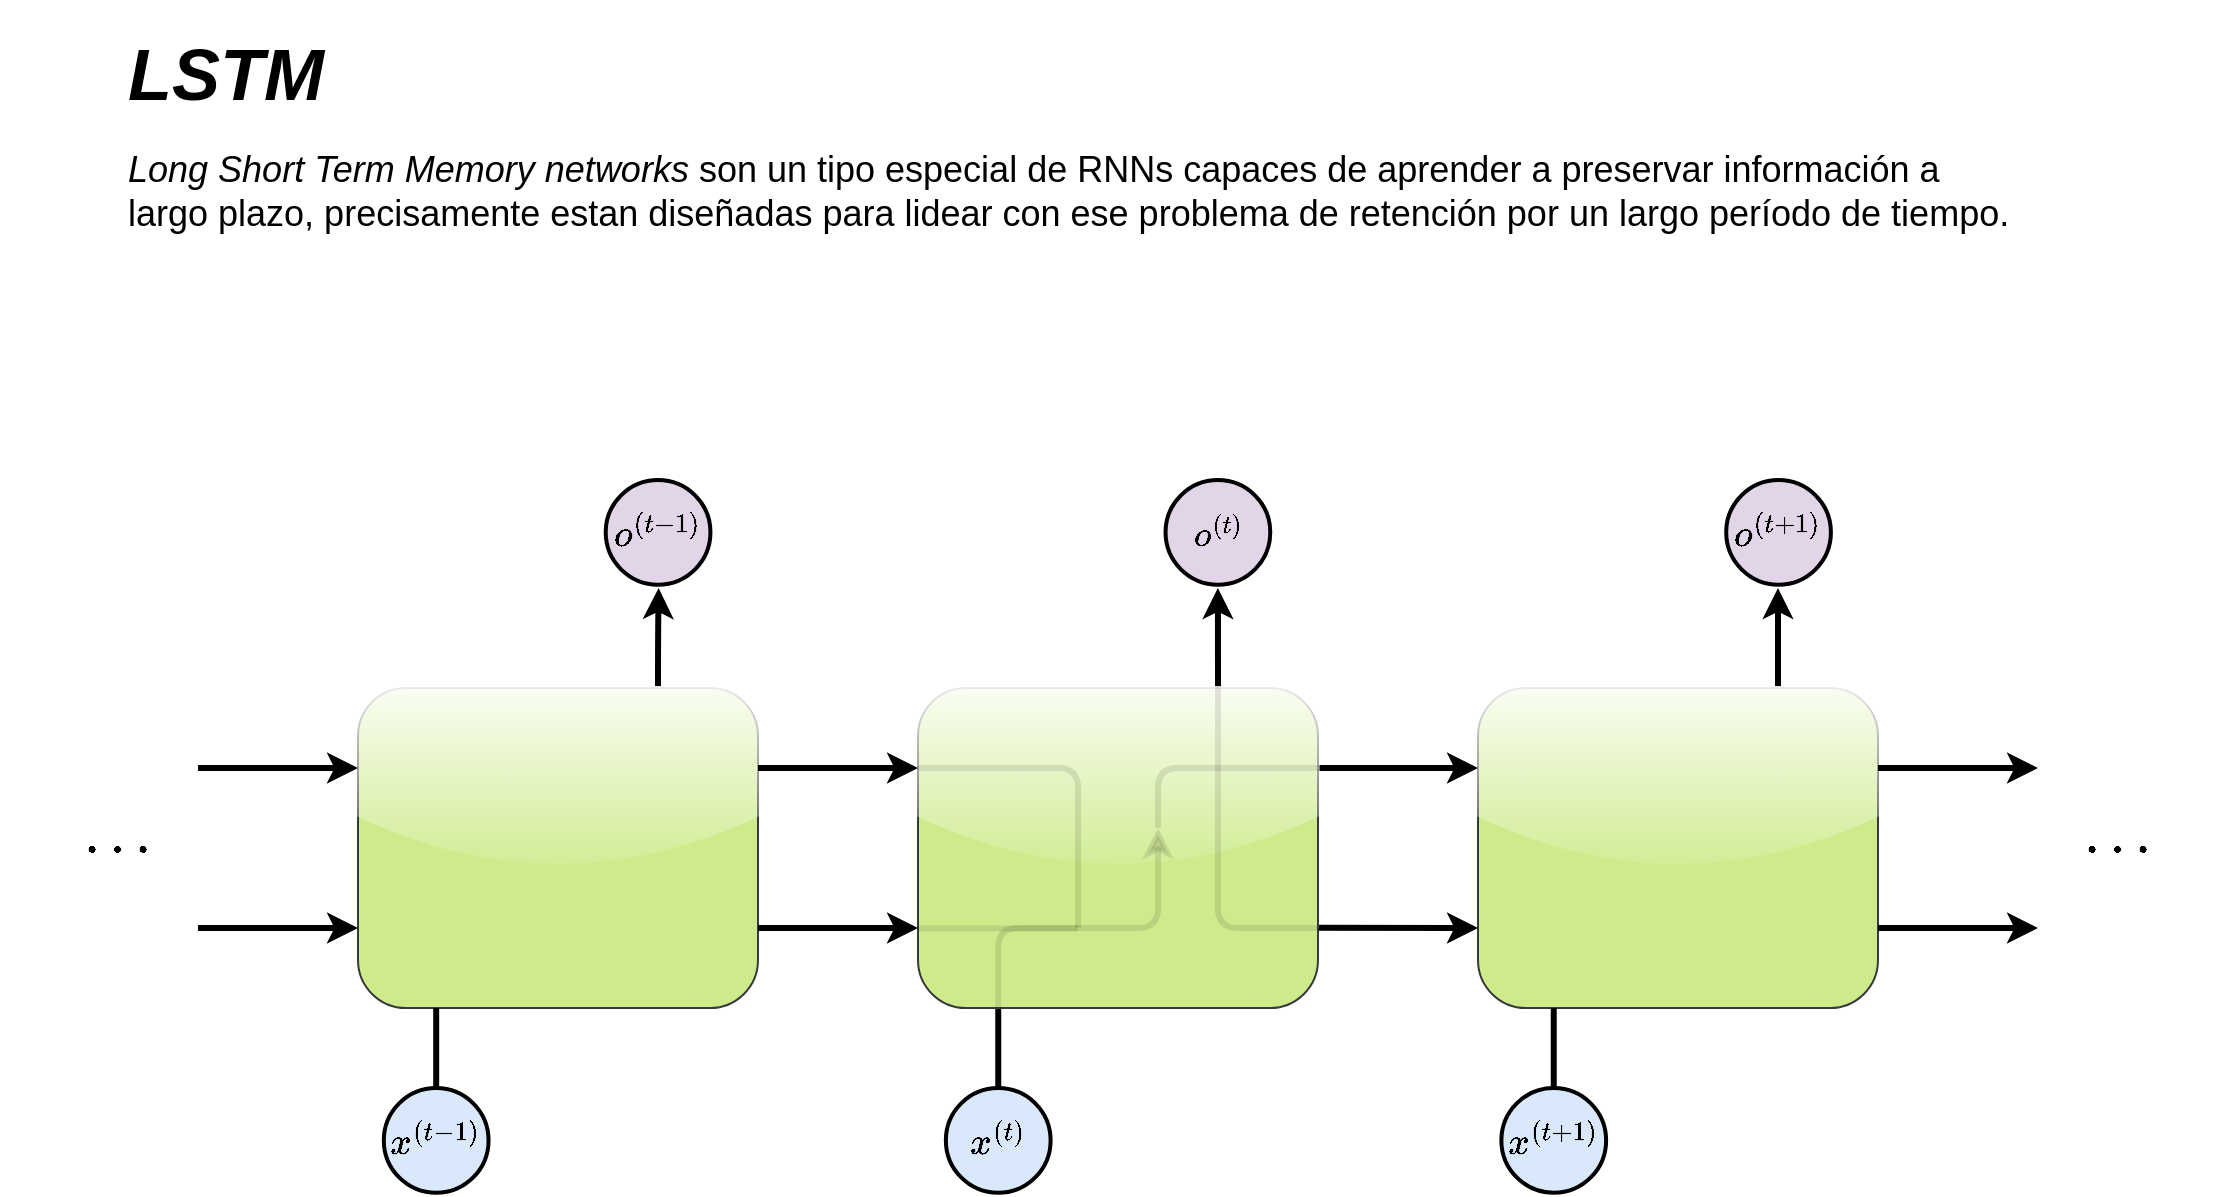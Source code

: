 <mxfile version="15.4.0" type="device" pages="7"><diagram id="8SlyD_K9V0OG1daBDvHI" name="Page-1"><mxGraphModel dx="2213" dy="791" grid="1" gridSize="10" guides="1" tooltips="1" connect="1" arrows="1" fold="1" page="1" pageScale="1" pageWidth="1100" pageHeight="850" background="#ffffff" math="1" shadow="0"><root><mxCell id="0"/><mxCell id="1" parent="0"/><mxCell id="w5pCckR5EFF7xDeqWW7O-1" value="&lt;h1&gt;&lt;font color=&quot;#000000&quot;&gt;&lt;span style=&quot;font-size: 36px&quot;&gt;&lt;i&gt;LSTM&lt;/i&gt;&amp;nbsp;&lt;/span&gt;&lt;/font&gt;&lt;/h1&gt;&lt;p&gt;&lt;font color=&quot;#000000&quot; style=&quot;font-size: 18px&quot;&gt;&lt;i&gt;Long Short Term Memory networks &lt;/i&gt;son un tipo especial de RNNs capaces de aprender a preservar información a largo plazo, precisamente estan diseñadas para lidear con ese problema de retención por un largo período de tiempo.&lt;/font&gt;&lt;/p&gt;" style="text;html=1;strokeColor=none;fillColor=none;spacing=5;spacingTop=-20;whiteSpace=wrap;overflow=hidden;rounded=0;" vertex="1" parent="1"><mxGeometry x="40" y="40" width="950" height="170" as="geometry"/></mxCell><mxCell id="P_i-LIgHZntvJU1n9qdP-1" value="" style="group" vertex="1" connectable="0" parent="1"><mxGeometry x="10" y="270.004" width="1060" height="356.356" as="geometry"/></mxCell><mxCell id="w5pCckR5EFF7xDeqWW7O-11" style="edgeStyle=elbowEdgeStyle;curved=1;orthogonalLoop=1;jettySize=auto;elbow=vertical;html=1;exitX=0.75;exitY=0;exitDx=0;exitDy=0;endArrow=classic;endFill=1;strokeColor=#000000;strokeWidth=3;" edge="1" parent="P_i-LIgHZntvJU1n9qdP-1" source="w5pCckR5EFF7xDeqWW7O-2"><mxGeometry relative="1" as="geometry"><mxPoint x="300.333" y="54.016" as="targetPoint"/></mxGeometry></mxCell><mxCell id="w5pCckR5EFF7xDeqWW7O-2" value="" style="rounded=1;whiteSpace=wrap;html=1;fillColor=#cdeb8b;strokeColor=#36393d;glass=1;gradientDirection=radial;shadow=0;sketch=0;" vertex="1" parent="P_i-LIgHZntvJU1n9qdP-1"><mxGeometry x="150" y="104.016" width="200" height="160" as="geometry"/></mxCell><mxCell id="w5pCckR5EFF7xDeqWW7O-17" style="edgeStyle=elbowEdgeStyle;curved=1;orthogonalLoop=1;jettySize=auto;elbow=vertical;html=1;exitX=0.75;exitY=0;exitDx=0;exitDy=0;endArrow=classic;endFill=1;strokeColor=#000000;strokeWidth=3;" edge="1" parent="P_i-LIgHZntvJU1n9qdP-1" source="w5pCckR5EFF7xDeqWW7O-4"><mxGeometry relative="1" as="geometry"><mxPoint x="860" y="54.016" as="targetPoint"/></mxGeometry></mxCell><mxCell id="w5pCckR5EFF7xDeqWW7O-4" value="" style="rounded=1;whiteSpace=wrap;html=1;fillColor=#cdeb8b;strokeColor=#36393d;glass=1;" vertex="1" parent="P_i-LIgHZntvJU1n9qdP-1"><mxGeometry x="710" y="104.016" width="200" height="160" as="geometry"/></mxCell><mxCell id="w5pCckR5EFF7xDeqWW7O-6" value="" style="endArrow=classic;endFill=1;endSize=12;html=1;strokeColor=none;edgeStyle=elbowEdgeStyle;elbow=vertical;curved=1;" edge="1" parent="P_i-LIgHZntvJU1n9qdP-1"><mxGeometry width="160" relative="1" as="geometry"><mxPoint x="350" y="244.016" as="sourcePoint"/><mxPoint x="510" y="244.016" as="targetPoint"/></mxGeometry></mxCell><mxCell id="w5pCckR5EFF7xDeqWW7O-13" style="edgeStyle=elbowEdgeStyle;curved=1;orthogonalLoop=1;jettySize=auto;elbow=vertical;html=1;exitX=1;exitY=0.25;exitDx=0;exitDy=0;entryX=0;entryY=0.25;entryDx=0;entryDy=0;endArrow=classic;endFill=1;strokeColor=#000000;strokeWidth=3;" edge="1" parent="P_i-LIgHZntvJU1n9qdP-1"><mxGeometry relative="1" as="geometry"><mxPoint x="70" y="144.016" as="sourcePoint"/><mxPoint x="150" y="144.016" as="targetPoint"/></mxGeometry></mxCell><mxCell id="w5pCckR5EFF7xDeqWW7O-14" style="edgeStyle=elbowEdgeStyle;curved=1;orthogonalLoop=1;jettySize=auto;elbow=vertical;html=1;exitX=1;exitY=0.25;exitDx=0;exitDy=0;endArrow=classic;endFill=1;strokeColor=#000000;strokeWidth=3;" edge="1" parent="P_i-LIgHZntvJU1n9qdP-1"><mxGeometry relative="1" as="geometry"><mxPoint x="910" y="144.016" as="sourcePoint"/><mxPoint x="990" y="144.016" as="targetPoint"/></mxGeometry></mxCell><mxCell id="w5pCckR5EFF7xDeqWW7O-31" value="" style="line;strokeWidth=3;direction=south;html=1;perimeter=backbonePerimeter;points=[];outlineConnect=0;rounded=1;shadow=0;glass=1;sketch=0;fillColor=default;gradientColor=none;gradientDirection=radial;strokeColor=#000000;" vertex="1" parent="P_i-LIgHZntvJU1n9qdP-1"><mxGeometry x="184.09" y="264.016" width="10" height="40" as="geometry"/></mxCell><mxCell id="w5pCckR5EFF7xDeqWW7O-32" value="" style="line;strokeWidth=3;direction=south;html=1;perimeter=backbonePerimeter;points=[];outlineConnect=0;rounded=1;shadow=0;glass=1;sketch=0;fillColor=default;gradientColor=none;gradientDirection=radial;strokeColor=#000000;" vertex="1" parent="P_i-LIgHZntvJU1n9qdP-1"><mxGeometry x="740" y="264.016" width="15.748" height="40" as="geometry"/></mxCell><mxCell id="w5pCckR5EFF7xDeqWW7O-33" value="&lt;font style=&quot;font-size: 16px&quot; color=&quot;#000000&quot;&gt;\(x^{(t-1)}\)&lt;/font&gt;" style="ellipse;whiteSpace=wrap;html=1;aspect=fixed;rounded=1;shadow=0;glass=1;sketch=0;strokeColor=#000000;strokeWidth=2;fillColor=#dae8fc;gradientDirection=radial;" vertex="1" parent="P_i-LIgHZntvJU1n9qdP-1"><mxGeometry x="162.91" y="304.016" width="52.362" height="52.34" as="geometry"/></mxCell><mxCell id="w5pCckR5EFF7xDeqWW7O-34" value="&lt;font color=&quot;#000000&quot; style=&quot;font-size: 16px&quot;&gt;\(x^{(t)}\)&lt;/font&gt;" style="ellipse;whiteSpace=wrap;html=1;aspect=fixed;rounded=1;shadow=0;glass=1;sketch=0;strokeColor=#000000;strokeWidth=2;fillColor=#dae8fc;gradientDirection=radial;" vertex="1" parent="P_i-LIgHZntvJU1n9qdP-1"><mxGeometry x="443.936" y="304.016" width="52.362" height="52.34" as="geometry"/></mxCell><mxCell id="w5pCckR5EFF7xDeqWW7O-35" value="&lt;font color=&quot;#000000&quot; style=&quot;font-size: 16px&quot;&gt;\(x^{(t+1)}\)&lt;/font&gt;" style="ellipse;whiteSpace=wrap;html=1;aspect=fixed;rounded=1;shadow=0;glass=1;sketch=0;strokeColor=#000000;strokeWidth=2;fillColor=#dae8fc;gradientDirection=radial;" vertex="1" parent="P_i-LIgHZntvJU1n9qdP-1"><mxGeometry x="721.696" y="304.016" width="52.362" height="52.34" as="geometry"/></mxCell><mxCell id="w5pCckR5EFF7xDeqWW7O-36" value="&lt;font color=&quot;#000000&quot; style=&quot;font-size: 16px&quot;&gt;\(o^{(t-1)}\)&lt;/font&gt;" style="ellipse;whiteSpace=wrap;html=1;aspect=fixed;rounded=1;shadow=0;glass=1;sketch=0;strokeColor=#000000;strokeWidth=2;fillColor=#e1d5e7;gradientDirection=radial;" vertex="1" parent="P_i-LIgHZntvJU1n9qdP-1"><mxGeometry x="273.858" width="52.362" height="52.34" as="geometry"/></mxCell><mxCell id="w5pCckR5EFF7xDeqWW7O-37" value="&lt;font color=&quot;#000000&quot; style=&quot;font-size: 15px&quot;&gt;\(o^{(t)}\)&lt;/font&gt;" style="ellipse;whiteSpace=wrap;html=1;aspect=fixed;rounded=1;shadow=0;glass=1;sketch=0;strokeColor=#000000;strokeWidth=2;fillColor=#e1d5e7;gradientDirection=radial;" vertex="1" parent="P_i-LIgHZntvJU1n9qdP-1"><mxGeometry x="553.778" width="52.362" height="52.34" as="geometry"/></mxCell><mxCell id="w5pCckR5EFF7xDeqWW7O-38" value="&lt;font color=&quot;#000000&quot; style=&quot;font-size: 16px&quot;&gt;\(o^{(t+1)}\)&lt;/font&gt;" style="ellipse;whiteSpace=wrap;html=1;aspect=fixed;rounded=1;shadow=0;glass=1;sketch=0;strokeColor=#000000;strokeWidth=2;fillColor=#e1d5e7;gradientDirection=radial;" vertex="1" parent="P_i-LIgHZntvJU1n9qdP-1"><mxGeometry x="834.093" width="52.362" height="52.34" as="geometry"/></mxCell><mxCell id="w5pCckR5EFF7xDeqWW7O-39" value="$$\cdots$$" style="text;html=1;strokeColor=none;fillColor=none;align=center;verticalAlign=middle;whiteSpace=wrap;rounded=0;shadow=0;glass=1;sketch=0;fontSize=24;fontColor=#000000;" vertex="1" parent="P_i-LIgHZntvJU1n9qdP-1"><mxGeometry y="169.016" width="60" height="30" as="geometry"/></mxCell><mxCell id="w5pCckR5EFF7xDeqWW7O-40" value="$$\cdots$$" style="text;html=1;strokeColor=none;fillColor=none;align=center;verticalAlign=middle;whiteSpace=wrap;rounded=0;shadow=0;glass=1;sketch=0;fontSize=24;fontColor=#000000;" vertex="1" parent="P_i-LIgHZntvJU1n9qdP-1"><mxGeometry x="1000" y="169.016" width="60" height="30" as="geometry"/></mxCell><mxCell id="w5pCckR5EFF7xDeqWW7O-44" style="edgeStyle=elbowEdgeStyle;curved=1;orthogonalLoop=1;jettySize=auto;elbow=vertical;html=1;exitX=1;exitY=0.25;exitDx=0;exitDy=0;entryX=0;entryY=0.25;entryDx=0;entryDy=0;endArrow=classic;endFill=1;strokeColor=#000000;strokeWidth=3;" edge="1" parent="P_i-LIgHZntvJU1n9qdP-1"><mxGeometry relative="1" as="geometry"><mxPoint x="70.0" y="223.946" as="sourcePoint"/><mxPoint x="150.0" y="223.946" as="targetPoint"/></mxGeometry></mxCell><mxCell id="w5pCckR5EFF7xDeqWW7O-46" style="edgeStyle=elbowEdgeStyle;curved=1;orthogonalLoop=1;jettySize=auto;elbow=vertical;html=1;exitX=1;exitY=0.25;exitDx=0;exitDy=0;endArrow=classic;endFill=1;strokeColor=#000000;strokeWidth=3;" edge="1" parent="P_i-LIgHZntvJU1n9qdP-1"><mxGeometry relative="1" as="geometry"><mxPoint x="910" y="223.946" as="sourcePoint"/><mxPoint x="990" y="223.946" as="targetPoint"/></mxGeometry></mxCell><mxCell id="w5pCckR5EFF7xDeqWW7O-47" value="" style="line;strokeWidth=3;direction=south;html=1;rounded=1;shadow=0;glass=1;sketch=0;fontSize=24;fontColor=#000000;fillColor=#000000;gradientColor=none;gradientDirection=radial;strokeColor=#000000;" vertex="1" parent="P_i-LIgHZntvJU1n9qdP-1"><mxGeometry x="465.12" y="264.016" width="10" height="40.27" as="geometry"/></mxCell><mxCell id="w5pCckR5EFF7xDeqWW7O-48" value="" style="edgeStyle=elbowEdgeStyle;orthogonalLoop=1;jettySize=auto;elbow=vertical;html=1;endArrow=none;endFill=1;strokeColor=#000000;strokeWidth=3;opacity=50;" edge="1" parent="P_i-LIgHZntvJU1n9qdP-1" target="w5pCckR5EFF7xDeqWW7O-47"><mxGeometry relative="1" as="geometry"><mxPoint x="470" y="304.016" as="sourcePoint"/><mxPoint x="550" y="174.016" as="targetPoint"/><Array as="points"/></mxGeometry></mxCell><mxCell id="w5pCckR5EFF7xDeqWW7O-49" style="edgeStyle=elbowEdgeStyle;curved=1;orthogonalLoop=1;jettySize=auto;elbow=vertical;html=1;exitX=0.75;exitY=0;exitDx=0;exitDy=0;endArrow=classic;endFill=1;strokeColor=#000000;strokeWidth=3;" edge="1" parent="P_i-LIgHZntvJU1n9qdP-1"><mxGeometry relative="1" as="geometry"><mxPoint x="579.943" y="54.016" as="targetPoint"/><mxPoint x="580" y="104.016" as="sourcePoint"/></mxGeometry></mxCell><mxCell id="w5pCckR5EFF7xDeqWW7O-50" style="edgeStyle=elbowEdgeStyle;curved=1;orthogonalLoop=1;jettySize=auto;elbow=vertical;html=1;exitX=1;exitY=0.25;exitDx=0;exitDy=0;entryX=0;entryY=0.25;entryDx=0;entryDy=0;endArrow=classic;endFill=1;strokeColor=#000000;strokeWidth=3;" edge="1" parent="P_i-LIgHZntvJU1n9qdP-1"><mxGeometry relative="1" as="geometry"><mxPoint x="630" y="144.016" as="sourcePoint"/><mxPoint x="710" y="144.016" as="targetPoint"/></mxGeometry></mxCell><mxCell id="w5pCckR5EFF7xDeqWW7O-51" style="edgeStyle=elbowEdgeStyle;curved=1;orthogonalLoop=1;jettySize=auto;elbow=vertical;html=1;exitX=1;exitY=0.25;exitDx=0;exitDy=0;entryX=0;entryY=0.25;entryDx=0;entryDy=0;endArrow=classic;endFill=1;strokeColor=#000000;strokeWidth=3;" edge="1" parent="P_i-LIgHZntvJU1n9qdP-1"><mxGeometry relative="1" as="geometry"><mxPoint x="630" y="223.866" as="sourcePoint"/><mxPoint x="710" y="223.866" as="targetPoint"/></mxGeometry></mxCell><mxCell id="w5pCckR5EFF7xDeqWW7O-52" value="" style="group" vertex="1" connectable="0" parent="P_i-LIgHZntvJU1n9qdP-1"><mxGeometry x="390" y="54.016" width="240" height="230" as="geometry"/></mxCell><mxCell id="w5pCckR5EFF7xDeqWW7O-3" value="" style="rounded=1;whiteSpace=wrap;html=1;fillColor=#cdeb8b;strokeColor=#36393d;glass=1;" vertex="1" parent="w5pCckR5EFF7xDeqWW7O-52"><mxGeometry x="40" y="50" width="200" height="160" as="geometry"/></mxCell><mxCell id="w5pCckR5EFF7xDeqWW7O-16" style="edgeStyle=elbowEdgeStyle;curved=1;orthogonalLoop=1;jettySize=auto;elbow=vertical;html=1;endArrow=classic;endFill=1;strokeColor=#000000;strokeWidth=3;opacity=10;" edge="1" parent="w5pCckR5EFF7xDeqWW7O-52"><mxGeometry relative="1" as="geometry"><mxPoint x="190" as="targetPoint"/><mxPoint x="190" y="90" as="sourcePoint"/></mxGeometry></mxCell><mxCell id="w5pCckR5EFF7xDeqWW7O-22" style="edgeStyle=elbowEdgeStyle;orthogonalLoop=1;jettySize=auto;elbow=vertical;html=1;endArrow=classic;endFill=1;strokeColor=#000000;strokeWidth=3;entryX=0;entryY=0.25;entryDx=0;entryDy=0;opacity=10;" edge="1" parent="w5pCckR5EFF7xDeqWW7O-52" target="w5pCckR5EFF7xDeqWW7O-4"><mxGeometry relative="1" as="geometry"><mxPoint x="160" y="120" as="sourcePoint"/><mxPoint x="260" y="90" as="targetPoint"/><Array as="points"><mxPoint x="230" y="90"/><mxPoint x="150" y="140"/><mxPoint x="170" y="110"/></Array></mxGeometry></mxCell><mxCell id="w5pCckR5EFF7xDeqWW7O-24" style="edgeStyle=elbowEdgeStyle;orthogonalLoop=1;jettySize=auto;elbow=vertical;html=1;endArrow=classic;endFill=1;strokeColor=#000000;strokeWidth=3;opacity=10;startArrow=none;" edge="1" parent="w5pCckR5EFF7xDeqWW7O-52" source="w5pCckR5EFF7xDeqWW7O-47"><mxGeometry relative="1" as="geometry"><mxPoint x="80" y="250" as="sourcePoint"/><mxPoint x="160" y="120" as="targetPoint"/><Array as="points"><mxPoint x="120" y="170"/><mxPoint y="230"/><mxPoint x="20" y="200"/></Array></mxGeometry></mxCell><mxCell id="w5pCckR5EFF7xDeqWW7O-25" value="" style="endArrow=none;html=1;rounded=1;strokeColor=#000000;strokeWidth=3;edgeStyle=elbowEdgeStyle;elbow=vertical;shadow=0;sketch=0;comic=0;opacity=10;" edge="1" parent="w5pCckR5EFF7xDeqWW7O-52"><mxGeometry relative="1" as="geometry"><mxPoint x="40" y="90" as="sourcePoint"/><mxPoint x="120" y="170" as="targetPoint"/><Array as="points"><mxPoint x="110" y="90"/></Array></mxGeometry></mxCell><mxCell id="w5pCckR5EFF7xDeqWW7O-42" value="" style="line;strokeWidth=3;html=1;perimeter=backbonePerimeter;points=[];outlineConnect=0;rounded=1;shadow=0;glass=1;sketch=0;fontSize=24;fontColor=#000000;fillColor=#000000;gradientColor=none;gradientDirection=radial;strokeColor=#000000;opacity=10;" vertex="1" parent="w5pCckR5EFF7xDeqWW7O-52"><mxGeometry x="40" y="165.27" width="80" height="10" as="geometry"/></mxCell><mxCell id="w5pCckR5EFF7xDeqWW7O-43" style="edgeStyle=elbowEdgeStyle;orthogonalLoop=1;jettySize=auto;elbow=vertical;html=1;endArrow=classic;endFill=1;strokeColor=#000000;strokeWidth=3;opacity=10;entryX=0;entryY=0.75;entryDx=0;entryDy=0;" edge="1" parent="w5pCckR5EFF7xDeqWW7O-52" target="w5pCckR5EFF7xDeqWW7O-4"><mxGeometry relative="1" as="geometry"><mxPoint x="190" y="90" as="sourcePoint"/><mxPoint x="310" y="160" as="targetPoint"/><Array as="points"><mxPoint x="190" y="170"/><mxPoint x="180" y="195.27"/><mxPoint x="200" y="165.27"/></Array></mxGeometry></mxCell><mxCell id="w5pCckR5EFF7xDeqWW7O-9" style="edgeStyle=elbowEdgeStyle;curved=1;orthogonalLoop=1;jettySize=auto;elbow=vertical;html=1;exitX=1;exitY=0.25;exitDx=0;exitDy=0;entryX=0;entryY=0.25;entryDx=0;entryDy=0;endArrow=classic;endFill=1;strokeColor=#000000;strokeWidth=3;" edge="1" parent="P_i-LIgHZntvJU1n9qdP-1" source="w5pCckR5EFF7xDeqWW7O-2" target="w5pCckR5EFF7xDeqWW7O-3"><mxGeometry relative="1" as="geometry"/></mxCell><mxCell id="w5pCckR5EFF7xDeqWW7O-41" style="edgeStyle=elbowEdgeStyle;rounded=1;comic=0;sketch=0;jumpSize=8;orthogonalLoop=1;jettySize=auto;elbow=vertical;html=1;exitX=1;exitY=0.75;exitDx=0;exitDy=0;entryX=0;entryY=0.75;entryDx=0;entryDy=0;shadow=0;fontSize=24;fontColor=#000000;endArrow=classic;endFill=1;strokeColor=#000000;strokeWidth=3;" edge="1" parent="P_i-LIgHZntvJU1n9qdP-1" source="w5pCckR5EFF7xDeqWW7O-2" target="w5pCckR5EFF7xDeqWW7O-3"><mxGeometry relative="1" as="geometry"/></mxCell></root></mxGraphModel></diagram><diagram id="5EDb9JNlUUmZvc03P_l5" name="Page-4"><mxGraphModel dx="946" dy="672" grid="1" gridSize="10" guides="1" tooltips="1" connect="1" arrows="1" fold="1" page="1" pageScale="1" pageWidth="1100" pageHeight="850" background="#ffffff" math="1" shadow="0"><root><mxCell id="XdoqxVp9tvi5bnGLAm1h-0"/><mxCell id="XdoqxVp9tvi5bnGLAm1h-1" parent="XdoqxVp9tvi5bnGLAm1h-0"/><mxCell id="XdoqxVp9tvi5bnGLAm1h-2" value="" style="group" vertex="1" connectable="0" parent="XdoqxVp9tvi5bnGLAm1h-1"><mxGeometry x="150" y="180" width="680" height="491" as="geometry"/></mxCell><mxCell id="XdoqxVp9tvi5bnGLAm1h-3" value="" style="group" vertex="1" connectable="0" parent="XdoqxVp9tvi5bnGLAm1h-2"><mxGeometry x="-140" y="50" width="820" height="441" as="geometry"/></mxCell><mxCell id="XdoqxVp9tvi5bnGLAm1h-4" value="" style="rounded=1;whiteSpace=wrap;html=1;fillColor=#cdeb8b;strokeColor=#36393d;glass=1;" vertex="1" parent="XdoqxVp9tvi5bnGLAm1h-3"><mxGeometry x="335.983" y="43.307" width="416.667" height="292.174" as="geometry"/></mxCell><mxCell id="XdoqxVp9tvi5bnGLAm1h-5" style="edgeStyle=elbowEdgeStyle;curved=1;orthogonalLoop=1;jettySize=auto;elbow=vertical;html=1;endArrow=classic;endFill=1;strokeColor=#000000;strokeWidth=3;" edge="1" parent="XdoqxVp9tvi5bnGLAm1h-3"><mxGeometry relative="1" as="geometry"><mxPoint x="712.65" as="targetPoint"/><mxPoint x="712.65" y="120" as="sourcePoint"/></mxGeometry></mxCell><mxCell id="XdoqxVp9tvi5bnGLAm1h-6" style="edgeStyle=elbowEdgeStyle;orthogonalLoop=1;jettySize=auto;elbow=vertical;html=1;endArrow=classic;endFill=1;strokeColor=#000000;strokeWidth=3;startArrow=none;entryX=0;entryY=0.5;entryDx=0;entryDy=0;entryPerimeter=0;" edge="1" parent="XdoqxVp9tvi5bnGLAm1h-3" target="XdoqxVp9tvi5bnGLAm1h-11"><mxGeometry relative="1" as="geometry"><mxPoint x="582.65" y="220" as="sourcePoint"/><mxPoint x="549.313" y="169.13" as="targetPoint"/><Array as="points"><mxPoint x="492.65" y="189"/><mxPoint x="602.65" y="189"/><mxPoint x="612.65" y="200"/><mxPoint x="502.65" y="260"/><mxPoint x="462.65" y="260"/><mxPoint x="215.98" y="370"/><mxPoint x="257.647" y="315.217"/></Array></mxGeometry></mxCell><mxCell id="XdoqxVp9tvi5bnGLAm1h-7" style="edgeStyle=elbowEdgeStyle;orthogonalLoop=1;jettySize=auto;elbow=vertical;html=1;endArrow=classic;endFill=1;strokeColor=#000000;strokeWidth=3;" edge="1" parent="XdoqxVp9tvi5bnGLAm1h-3"><mxGeometry relative="1" as="geometry"><mxPoint x="648.65" y="120" as="sourcePoint"/><mxPoint x="812.65" y="260" as="targetPoint"/><Array as="points"><mxPoint x="648.483" y="260.435"/><mxPoint x="627.65" y="306.58"/><mxPoint x="669.317" y="251.797"/></Array></mxGeometry></mxCell><mxCell id="XdoqxVp9tvi5bnGLAm1h-8" style="edgeStyle=elbowEdgeStyle;orthogonalLoop=1;jettySize=auto;elbow=vertical;html=1;endArrow=classic;endFill=1;strokeColor=#000000;strokeWidth=3;startArrow=none;" edge="1" parent="XdoqxVp9tvi5bnGLAm1h-3" target="XdoqxVp9tvi5bnGLAm1h-10"><mxGeometry relative="1" as="geometry"><mxPoint x="392.65" y="260" as="sourcePoint"/><mxPoint x="412.65" y="140" as="targetPoint"/><Array as="points"><mxPoint x="392.65" y="150"/><mxPoint x="412.65" y="190"/><mxPoint x="412.65" y="210"/><mxPoint x="79.32" y="235.26"/><mxPoint x="120.987" y="180.477"/></Array></mxGeometry></mxCell><mxCell id="XdoqxVp9tvi5bnGLAm1h-9" style="edgeStyle=elbowEdgeStyle;orthogonalLoop=1;jettySize=auto;elbow=vertical;html=1;endArrow=classic;endFill=1;strokeColor=#000000;strokeWidth=3;startArrow=none;" edge="1" parent="XdoqxVp9tvi5bnGLAm1h-3"><mxGeometry relative="1" as="geometry"><mxPoint x="252.65" y="120" as="sourcePoint"/><mxPoint x="802.65" y="120" as="targetPoint"/><Array as="points"><mxPoint x="392.65" y="120"/><mxPoint x="145.98" y="220.87"/><mxPoint x="187.647" y="166.087"/></Array></mxGeometry></mxCell><mxCell id="XdoqxVp9tvi5bnGLAm1h-10" value="&lt;font color=&quot;#000000&quot;&gt;\(\times\)&lt;/font&gt;" style="verticalLabelPosition=middle;verticalAlign=middle;html=1;shape=mxgraph.flowchart.on-page_reference;rounded=1;shadow=0;glass=1;sketch=0;fontSize=24;strokeColor=#000000;strokeWidth=2;fillColor=#f8cecc;gradientDirection=radial;labelPosition=center;align=center;aspect=fixed;" vertex="1" parent="XdoqxVp9tvi5bnGLAm1h-3"><mxGeometry x="372.65" y="100" width="40" height="39.89" as="geometry"/></mxCell><mxCell id="XdoqxVp9tvi5bnGLAm1h-11" value="&lt;font color=&quot;#000000&quot;&gt;\(\times\)&lt;/font&gt;" style="verticalLabelPosition=middle;verticalAlign=middle;html=1;shape=mxgraph.flowchart.on-page_reference;rounded=1;shadow=0;glass=1;sketch=0;fontSize=24;strokeColor=#000000;strokeWidth=2;fillColor=#f8cecc;gradientDirection=radial;labelPosition=center;align=center;aspect=fixed;" vertex="1" parent="XdoqxVp9tvi5bnGLAm1h-3"><mxGeometry x="628.634" y="169.45" width="40" height="39.89" as="geometry"/></mxCell><mxCell id="XdoqxVp9tvi5bnGLAm1h-12" style="edgeStyle=elbowEdgeStyle;orthogonalLoop=1;jettySize=auto;elbow=vertical;html=1;endArrow=none;endFill=0;strokeColor=#000000;strokeWidth=3;startArrow=none;startSize=2;" edge="1" parent="XdoqxVp9tvi5bnGLAm1h-3"><mxGeometry relative="1" as="geometry"><mxPoint x="582.65" y="220" as="sourcePoint"/><mxPoint x="252.65" y="260" as="targetPoint"/><Array as="points"><mxPoint x="492.65" y="260"/><mxPoint x="582.65" y="260"/><mxPoint x="562.65" y="260"/><mxPoint x="432.65" y="260"/><mxPoint x="222.98" y="441"/><mxPoint x="469.65" y="331"/><mxPoint x="509.65" y="331"/><mxPoint x="619.65" y="271"/><mxPoint x="609.65" y="260"/><mxPoint x="499.65" y="260"/><mxPoint x="582.65" y="260"/><mxPoint x="632.65" y="261"/><mxPoint x="612.65" y="261"/><mxPoint x="572.65" y="261"/></Array></mxGeometry></mxCell><mxCell id="XdoqxVp9tvi5bnGLAm1h-13" style="edgeStyle=elbowEdgeStyle;orthogonalLoop=1;jettySize=auto;elbow=vertical;html=1;endArrow=classic;endFill=1;strokeColor=#000000;strokeWidth=3;startArrow=none;" edge="1" parent="XdoqxVp9tvi5bnGLAm1h-3"><mxGeometry relative="1" as="geometry"><mxPoint x="512.65" y="260" as="sourcePoint"/><mxPoint x="512.65" y="139.89" as="targetPoint"/><Array as="points"><mxPoint x="542.65" y="150"/><mxPoint x="532.65" y="190"/><mxPoint x="532.65" y="210"/><mxPoint x="199.32" y="235.26"/><mxPoint x="240.987" y="180.477"/></Array></mxGeometry></mxCell><mxCell id="XdoqxVp9tvi5bnGLAm1h-14" value="&lt;font color=&quot;#000000&quot;&gt;\(+\)&lt;/font&gt;" style="verticalLabelPosition=middle;verticalAlign=middle;html=1;shape=mxgraph.flowchart.on-page_reference;rounded=1;shadow=0;glass=1;sketch=0;fontSize=24;strokeColor=#000000;strokeWidth=2;fillColor=#f8cecc;gradientDirection=radial;labelPosition=center;align=center;aspect=fixed;" vertex="1" parent="XdoqxVp9tvi5bnGLAm1h-3"><mxGeometry x="492.65" y="100" width="40" height="39.89" as="geometry"/></mxCell><mxCell id="XdoqxVp9tvi5bnGLAm1h-15" value="&lt;font color=&quot;#000000&quot;&gt;\(\times\)&lt;/font&gt;" style="verticalLabelPosition=middle;verticalAlign=middle;html=1;shape=mxgraph.flowchart.on-page_reference;rounded=1;shadow=0;glass=1;sketch=0;fontSize=24;strokeColor=#000000;strokeWidth=2;fillColor=#f8cecc;gradientDirection=radial;labelPosition=center;align=center;aspect=fixed;" vertex="1" parent="XdoqxVp9tvi5bnGLAm1h-3"><mxGeometry x="492.65" y="160" width="40" height="39.89" as="geometry"/></mxCell><mxCell id="XdoqxVp9tvi5bnGLAm1h-16" style="edgeStyle=elbowEdgeStyle;orthogonalLoop=1;jettySize=auto;elbow=vertical;html=1;endArrow=classic;endFill=1;strokeColor=#000000;strokeWidth=3;startArrow=none;entryX=0;entryY=0.5;entryDx=0;entryDy=0;entryPerimeter=0;" edge="1" parent="XdoqxVp9tvi5bnGLAm1h-3" target="XdoqxVp9tvi5bnGLAm1h-15"><mxGeometry relative="1" as="geometry"><mxPoint x="452.65" y="260" as="sourcePoint"/><mxPoint x="452.65" y="139.89" as="targetPoint"/><Array as="points"><mxPoint x="482.65" y="180"/><mxPoint x="472.65" y="189"/><mxPoint x="472.65" y="190"/><mxPoint x="472.65" y="210"/><mxPoint x="139.32" y="235.26"/><mxPoint x="180.987" y="180.477"/></Array></mxGeometry></mxCell><mxCell id="XdoqxVp9tvi5bnGLAm1h-17" style="edgeStyle=elbowEdgeStyle;orthogonalLoop=1;jettySize=auto;elbow=vertical;html=1;endArrow=none;endFill=0;strokeColor=#000000;strokeWidth=3;startArrow=none;startSize=2;" edge="1" parent="XdoqxVp9tvi5bnGLAm1h-3"><mxGeometry relative="1" as="geometry"><mxPoint x="712.65" y="118.84" as="sourcePoint"/><mxPoint x="662.65" y="260" as="targetPoint"/><Array as="points"><mxPoint x="692.65" y="260"/><mxPoint x="712.65" y="158.84"/><mxPoint x="692.65" y="158.84"/><mxPoint x="562.65" y="158.84"/><mxPoint x="352.98" y="339.84"/><mxPoint x="599.65" y="229.84"/><mxPoint x="639.65" y="229.84"/><mxPoint x="749.65" y="169.84"/><mxPoint x="739.65" y="158.84"/><mxPoint x="629.65" y="158.84"/><mxPoint x="712.65" y="158.84"/><mxPoint x="762.65" y="159.84"/><mxPoint x="742.65" y="159.84"/><mxPoint x="702.65" y="159.84"/></Array></mxGeometry></mxCell><mxCell id="XdoqxVp9tvi5bnGLAm1h-18" value="&lt;font color=&quot;#000000&quot;&gt;\(\sigma\)&lt;/font&gt;" style="rounded=0;whiteSpace=wrap;html=1;shadow=0;glass=0;sketch=0;fontSize=24;strokeColor=#000000;strokeWidth=1;fillColor=#fff2cc;gradientDirection=radial;aspect=fixed;" vertex="1" parent="XdoqxVp9tvi5bnGLAm1h-3"><mxGeometry x="367.65" y="220" width="50" height="30" as="geometry"/></mxCell><mxCell id="XdoqxVp9tvi5bnGLAm1h-19" value="&lt;font color=&quot;#000000&quot;&gt;\(\sigma\)&lt;/font&gt;" style="rounded=0;whiteSpace=wrap;html=1;shadow=0;glass=0;sketch=0;fontSize=24;strokeColor=#000000;strokeWidth=1;fillColor=#fff2cc;gradientDirection=radial;aspect=fixed;" vertex="1" parent="XdoqxVp9tvi5bnGLAm1h-3"><mxGeometry x="428.634" y="220" width="50" height="30" as="geometry"/></mxCell><mxCell id="XdoqxVp9tvi5bnGLAm1h-20" value="&lt;font color=&quot;#000000&quot; style=&quot;font-size: 20px&quot;&gt;\(\tanh\)&lt;/font&gt;" style="rounded=0;whiteSpace=wrap;html=1;shadow=0;glass=0;sketch=0;fontSize=24;strokeColor=#000000;strokeWidth=1;fillColor=#fff2cc;gradientDirection=radial;aspect=fixed;" vertex="1" parent="XdoqxVp9tvi5bnGLAm1h-3"><mxGeometry x="487.654" y="220" width="50" height="30" as="geometry"/></mxCell><mxCell id="XdoqxVp9tvi5bnGLAm1h-21" value="&lt;font color=&quot;#000000&quot;&gt;\(\sigma\)&lt;/font&gt;" style="rounded=0;whiteSpace=wrap;html=1;shadow=0;glass=0;sketch=0;fontSize=24;strokeColor=#000000;strokeWidth=1;fillColor=#fff2cc;gradientDirection=radial;aspect=fixed;" vertex="1" parent="XdoqxVp9tvi5bnGLAm1h-3"><mxGeometry x="558.555" y="220" width="50" height="30" as="geometry"/></mxCell><mxCell id="XdoqxVp9tvi5bnGLAm1h-22" value="&lt;font color=&quot;#000000&quot; style=&quot;font-size: 20px&quot;&gt;\(\tanh\)&lt;/font&gt;" style="rounded=0;whiteSpace=wrap;html=1;shadow=0;glass=0;sketch=0;fontSize=24;strokeColor=#000000;strokeWidth=1;fillColor=#fff2cc;gradientDirection=radial;aspect=fixed;" vertex="1" parent="XdoqxVp9tvi5bnGLAm1h-3"><mxGeometry x="623.634" y="130" width="50" height="30" as="geometry"/></mxCell><mxCell id="XdoqxVp9tvi5bnGLAm1h-23" value="$$o^{(t)}$$" style="text;html=1;strokeColor=none;fillColor=none;align=center;verticalAlign=middle;whiteSpace=wrap;rounded=0;shadow=0;glass=0;sketch=0;fontSize=24;fontColor=#000000;" vertex="1" parent="XdoqxVp9tvi5bnGLAm1h-3"><mxGeometry x="712.65" width="60" height="30" as="geometry"/></mxCell><mxCell id="XdoqxVp9tvi5bnGLAm1h-24" value="$$c^{(t-1)}$$" style="text;html=1;strokeColor=none;fillColor=none;align=center;verticalAlign=middle;whiteSpace=wrap;rounded=0;shadow=0;glass=0;sketch=0;fontSize=24;fontColor=#000000;" vertex="1" parent="XdoqxVp9tvi5bnGLAm1h-3"><mxGeometry x="242.65" y="80" width="60" height="30" as="geometry"/></mxCell><mxCell id="XdoqxVp9tvi5bnGLAm1h-25" value="$$o^{(t-1)}$$" style="text;html=1;strokeColor=none;fillColor=none;align=center;verticalAlign=middle;whiteSpace=wrap;rounded=0;shadow=0;glass=0;sketch=0;fontSize=24;fontColor=#000000;" vertex="1" parent="XdoqxVp9tvi5bnGLAm1h-3"><mxGeometry x="232.65" y="220" width="60" height="30" as="geometry"/></mxCell><mxCell id="XdoqxVp9tvi5bnGLAm1h-26" style="edgeStyle=elbowEdgeStyle;orthogonalLoop=1;jettySize=auto;elbow=vertical;html=1;endArrow=none;endFill=0;strokeColor=#000000;strokeWidth=3;startArrow=none;entryX=0;entryY=0.5;entryDx=0;entryDy=0;entryPerimeter=0;" edge="1" parent="XdoqxVp9tvi5bnGLAm1h-3"><mxGeometry relative="1" as="geometry"><mxPoint x="366.65" y="370" as="sourcePoint"/><mxPoint x="412.654" y="260.395" as="targetPoint"/><Array as="points"><mxPoint x="276.67" y="260"/><mxPoint x="386.67" y="260"/><mxPoint x="396.67" y="271"/><mxPoint x="286.67" y="331"/><mxPoint x="246.67" y="331"/><mxPoint y="441"/><mxPoint x="41.667" y="386.217"/></Array></mxGeometry></mxCell><mxCell id="XdoqxVp9tvi5bnGLAm1h-27" value="$$x^{(t)}$$" style="text;html=1;strokeColor=none;fillColor=none;align=center;verticalAlign=middle;whiteSpace=wrap;rounded=0;shadow=0;glass=0;sketch=0;fontSize=24;fontColor=#000000;" vertex="1" parent="XdoqxVp9tvi5bnGLAm1h-3"><mxGeometry x="307.65" y="350" width="60" height="30" as="geometry"/></mxCell><mxCell id="XdoqxVp9tvi5bnGLAm1h-28" value="$$a^{(t)}$$" style="text;html=1;strokeColor=none;fillColor=none;align=center;verticalAlign=middle;whiteSpace=wrap;rounded=0;shadow=0;glass=0;sketch=0;fontSize=24;fontColor=#000000;" vertex="1" parent="XdoqxVp9tvi5bnGLAm1h-3"><mxGeometry x="568.63" y="150" width="60" height="30" as="geometry"/></mxCell><mxCell id="XdoqxVp9tvi5bnGLAm1h-29" value="$$i^{(t)}$$" style="text;html=1;strokeColor=none;fillColor=none;align=center;verticalAlign=middle;whiteSpace=wrap;rounded=0;shadow=0;glass=0;sketch=0;fontSize=24;fontColor=#000000;" vertex="1" parent="XdoqxVp9tvi5bnGLAm1h-3"><mxGeometry x="412.65" y="160" width="60" height="30" as="geometry"/></mxCell><mxCell id="XdoqxVp9tvi5bnGLAm1h-30" value="$$f^{(t)}$$" style="text;html=1;strokeColor=none;fillColor=none;align=center;verticalAlign=middle;whiteSpace=wrap;rounded=0;shadow=0;glass=0;sketch=0;fontSize=24;fontColor=#000000;" vertex="1" parent="XdoqxVp9tvi5bnGLAm1h-3"><mxGeometry x="342.65" y="160" width="60" height="30" as="geometry"/></mxCell><mxCell id="XdoqxVp9tvi5bnGLAm1h-31" value="$$c^{(t)}$$" style="text;html=1;strokeColor=none;fillColor=none;align=center;verticalAlign=middle;whiteSpace=wrap;rounded=0;shadow=0;glass=0;sketch=0;fontSize=24;fontColor=#000000;" vertex="1" parent="XdoqxVp9tvi5bnGLAm1h-3"><mxGeometry x="752.65" y="80" width="60" height="30" as="geometry"/></mxCell><mxCell id="XdoqxVp9tvi5bnGLAm1h-32" value="$$o^{(t)}$$" style="text;html=1;strokeColor=none;fillColor=none;align=center;verticalAlign=middle;whiteSpace=wrap;rounded=0;shadow=0;glass=0;sketch=0;fontSize=24;fontColor=#000000;" vertex="1" parent="XdoqxVp9tvi5bnGLAm1h-3"><mxGeometry x="760" y="220" width="60" height="30" as="geometry"/></mxCell><mxCell id="XdoqxVp9tvi5bnGLAm1h-33" value="$$\tilde{c}^{(t)}$$" style="text;html=1;strokeColor=none;fillColor=none;align=center;verticalAlign=middle;whiteSpace=wrap;rounded=0;shadow=0;glass=0;sketch=0;fontSize=24;fontColor=#000000;" vertex="1" parent="XdoqxVp9tvi5bnGLAm1h-3"><mxGeometry x="520" y="190" width="60" height="30" as="geometry"/></mxCell><mxCell id="MP765inWAT1DUMIwpYZw-0" value="&lt;h1&gt;Célula LSTM&lt;/h1&gt;&lt;p&gt;&lt;font style=&quot;font-size: 18px&quot;&gt;Por medio de compuertas,&amp;nbsp;&lt;i&gt;gates&lt;/i&gt; \( (\sigma)\) esta célula es capaz de regular el flujo y retención de la información.&lt;br&gt;&lt;br&gt;&lt;/font&gt;&lt;/p&gt;" style="text;html=1;strokeColor=none;fillColor=none;spacing=5;spacingTop=-20;whiteSpace=wrap;overflow=hidden;rounded=0;shadow=0;glass=0;sketch=0;fontSize=24;fontColor=#000000;align=left;" vertex="1" parent="XdoqxVp9tvi5bnGLAm1h-1"><mxGeometry x="90" y="20" width="830" height="220" as="geometry"/></mxCell></root></mxGraphModel></diagram><diagram id="so5g2TYQCOqm08dwtwrn" name="Page-3"><mxGraphModel dx="1577" dy="1120" grid="1" gridSize="10" guides="1" tooltips="1" connect="1" arrows="1" fold="1" page="1" pageScale="1" pageWidth="1100" pageHeight="850" background="#ffffff" math="1" shadow="0"><root><mxCell id="RA-D9AiGfWEWNzEcrpWO-0"/><mxCell id="RA-D9AiGfWEWNzEcrpWO-1" parent="RA-D9AiGfWEWNzEcrpWO-0"/><mxCell id="rFldjIoEA7pO3kE3eZJ6-0" value="" style="group" vertex="1" connectable="0" parent="RA-D9AiGfWEWNzEcrpWO-1"><mxGeometry x="150" y="160" width="680" height="491" as="geometry"/></mxCell><mxCell id="rFldjIoEA7pO3kE3eZJ6-1" value="" style="group;opacity=10;" vertex="1" connectable="0" parent="rFldjIoEA7pO3kE3eZJ6-0"><mxGeometry x="-140" y="50" width="820" height="441" as="geometry"/></mxCell><mxCell id="rFldjIoEA7pO3kE3eZJ6-2" value="" style="rounded=1;whiteSpace=wrap;html=1;fillColor=#cdeb8b;strokeColor=#36393d;glass=1;" vertex="1" parent="rFldjIoEA7pO3kE3eZJ6-1"><mxGeometry x="335.983" y="43.307" width="416.667" height="292.174" as="geometry"/></mxCell><mxCell id="rFldjIoEA7pO3kE3eZJ6-3" style="edgeStyle=elbowEdgeStyle;curved=1;orthogonalLoop=1;jettySize=auto;elbow=vertical;html=1;endArrow=classic;endFill=1;strokeColor=#000000;strokeWidth=3;opacity=10;" edge="1" parent="rFldjIoEA7pO3kE3eZJ6-1"><mxGeometry relative="1" as="geometry"><mxPoint x="712.65" as="targetPoint"/><mxPoint x="712.65" y="120" as="sourcePoint"/></mxGeometry></mxCell><mxCell id="rFldjIoEA7pO3kE3eZJ6-4" style="edgeStyle=elbowEdgeStyle;orthogonalLoop=1;jettySize=auto;elbow=vertical;html=1;endArrow=classic;endFill=1;strokeColor=#000000;strokeWidth=3;startArrow=none;entryX=0;entryY=0.5;entryDx=0;entryDy=0;entryPerimeter=0;opacity=10;" edge="1" parent="rFldjIoEA7pO3kE3eZJ6-1" target="rFldjIoEA7pO3kE3eZJ6-9"><mxGeometry relative="1" as="geometry"><mxPoint x="582.65" y="220" as="sourcePoint"/><mxPoint x="549.313" y="169.13" as="targetPoint"/><Array as="points"><mxPoint x="492.65" y="189"/><mxPoint x="602.65" y="189"/><mxPoint x="612.65" y="200"/><mxPoint x="502.65" y="260"/><mxPoint x="462.65" y="260"/><mxPoint x="215.98" y="370"/><mxPoint x="257.647" y="315.217"/></Array></mxGeometry></mxCell><mxCell id="rFldjIoEA7pO3kE3eZJ6-5" style="edgeStyle=elbowEdgeStyle;orthogonalLoop=1;jettySize=auto;elbow=vertical;html=1;endArrow=classic;endFill=1;strokeColor=#000000;strokeWidth=3;opacity=10;" edge="1" parent="rFldjIoEA7pO3kE3eZJ6-1"><mxGeometry relative="1" as="geometry"><mxPoint x="648.65" y="120" as="sourcePoint"/><mxPoint x="812.65" y="260" as="targetPoint"/><Array as="points"><mxPoint x="648.483" y="260.435"/><mxPoint x="627.65" y="306.58"/><mxPoint x="669.317" y="251.797"/></Array></mxGeometry></mxCell><mxCell id="rFldjIoEA7pO3kE3eZJ6-6" style="edgeStyle=elbowEdgeStyle;orthogonalLoop=1;jettySize=auto;elbow=vertical;html=1;endArrow=classic;endFill=1;strokeColor=#000000;strokeWidth=3;startArrow=none;" edge="1" parent="rFldjIoEA7pO3kE3eZJ6-1" target="rFldjIoEA7pO3kE3eZJ6-8"><mxGeometry relative="1" as="geometry"><mxPoint x="392.65" y="260" as="sourcePoint"/><mxPoint x="412.65" y="140" as="targetPoint"/><Array as="points"><mxPoint x="392.65" y="150"/><mxPoint x="412.65" y="190"/><mxPoint x="412.65" y="210"/><mxPoint x="79.32" y="235.26"/><mxPoint x="120.987" y="180.477"/></Array></mxGeometry></mxCell><mxCell id="rFldjIoEA7pO3kE3eZJ6-7" style="edgeStyle=elbowEdgeStyle;orthogonalLoop=1;jettySize=auto;elbow=vertical;html=1;endArrow=classic;endFill=1;strokeColor=#000000;strokeWidth=3;startArrow=none;opacity=10;" edge="1" parent="rFldjIoEA7pO3kE3eZJ6-1"><mxGeometry relative="1" as="geometry"><mxPoint x="252.65" y="120" as="sourcePoint"/><mxPoint x="802.65" y="120" as="targetPoint"/><Array as="points"><mxPoint x="392.65" y="120"/><mxPoint x="145.98" y="220.87"/><mxPoint x="187.647" y="166.087"/></Array></mxGeometry></mxCell><mxCell id="rFldjIoEA7pO3kE3eZJ6-8" value="&lt;font&gt;\(\times\)&lt;/font&gt;" style="verticalLabelPosition=middle;verticalAlign=middle;html=1;shape=mxgraph.flowchart.on-page_reference;rounded=1;shadow=0;glass=1;sketch=0;fontSize=24;strokeColor=#000000;strokeWidth=2;fillColor=#f8cecc;gradientDirection=radial;labelPosition=center;align=center;aspect=fixed;opacity=10;fontColor=#CCCCCC;" vertex="1" parent="rFldjIoEA7pO3kE3eZJ6-1"><mxGeometry x="372.65" y="100" width="40" height="39.89" as="geometry"/></mxCell><mxCell id="rFldjIoEA7pO3kE3eZJ6-9" value="&lt;font&gt;\(\times\)&lt;/font&gt;" style="verticalLabelPosition=middle;verticalAlign=middle;html=1;shape=mxgraph.flowchart.on-page_reference;rounded=1;shadow=0;glass=1;sketch=0;fontSize=24;strokeColor=#000000;strokeWidth=2;fillColor=#f8cecc;gradientDirection=radial;labelPosition=center;align=center;aspect=fixed;opacity=10;fontColor=#CCCCCC;" vertex="1" parent="rFldjIoEA7pO3kE3eZJ6-1"><mxGeometry x="628.634" y="169.45" width="40" height="39.89" as="geometry"/></mxCell><mxCell id="rFldjIoEA7pO3kE3eZJ6-10" style="edgeStyle=elbowEdgeStyle;orthogonalLoop=1;jettySize=auto;elbow=vertical;html=1;endArrow=none;endFill=0;strokeColor=#000000;strokeWidth=3;startArrow=none;startSize=2;" edge="1" parent="rFldjIoEA7pO3kE3eZJ6-1"><mxGeometry relative="1" as="geometry"><mxPoint x="390" y="260" as="sourcePoint"/><mxPoint x="252.65" y="260" as="targetPoint"/><Array as="points"><mxPoint x="400" y="260"/><mxPoint x="222.98" y="441"/><mxPoint x="469.65" y="331"/><mxPoint x="509.65" y="331"/><mxPoint x="619.65" y="271"/><mxPoint x="609.65" y="260"/><mxPoint x="499.65" y="260"/><mxPoint x="582.65" y="260"/><mxPoint x="632.65" y="261"/><mxPoint x="612.65" y="261"/><mxPoint x="572.65" y="261"/></Array></mxGeometry></mxCell><mxCell id="rFldjIoEA7pO3kE3eZJ6-11" style="edgeStyle=elbowEdgeStyle;orthogonalLoop=1;jettySize=auto;elbow=vertical;html=1;endArrow=classic;endFill=1;strokeColor=#000000;strokeWidth=3;startArrow=none;opacity=10;" edge="1" parent="rFldjIoEA7pO3kE3eZJ6-1"><mxGeometry relative="1" as="geometry"><mxPoint x="512.65" y="260" as="sourcePoint"/><mxPoint x="512.65" y="139.89" as="targetPoint"/><Array as="points"><mxPoint x="542.65" y="150"/><mxPoint x="532.65" y="190"/><mxPoint x="532.65" y="210"/><mxPoint x="199.32" y="235.26"/><mxPoint x="240.987" y="180.477"/></Array></mxGeometry></mxCell><mxCell id="rFldjIoEA7pO3kE3eZJ6-12" value="&lt;font&gt;\(+\)&lt;/font&gt;" style="verticalLabelPosition=middle;verticalAlign=middle;html=1;shape=mxgraph.flowchart.on-page_reference;rounded=1;shadow=0;glass=1;sketch=0;fontSize=24;strokeColor=#000000;strokeWidth=2;fillColor=#f8cecc;gradientDirection=radial;labelPosition=center;align=center;aspect=fixed;opacity=10;fontColor=#CCCCCC;" vertex="1" parent="rFldjIoEA7pO3kE3eZJ6-1"><mxGeometry x="492.65" y="100" width="40" height="39.89" as="geometry"/></mxCell><mxCell id="rFldjIoEA7pO3kE3eZJ6-13" value="&lt;font&gt;\(\times\)&lt;/font&gt;" style="verticalLabelPosition=middle;verticalAlign=middle;html=1;shape=mxgraph.flowchart.on-page_reference;rounded=1;shadow=0;glass=1;sketch=0;fontSize=24;strokeColor=#000000;strokeWidth=2;fillColor=#f8cecc;gradientDirection=radial;labelPosition=center;align=center;aspect=fixed;opacity=10;fontColor=#E6E6E6;" vertex="1" parent="rFldjIoEA7pO3kE3eZJ6-1"><mxGeometry x="492.65" y="160" width="40" height="39.89" as="geometry"/></mxCell><mxCell id="rFldjIoEA7pO3kE3eZJ6-14" style="edgeStyle=elbowEdgeStyle;orthogonalLoop=1;jettySize=auto;elbow=vertical;html=1;endArrow=classic;endFill=1;strokeColor=#000000;strokeWidth=3;startArrow=none;entryX=0;entryY=0.5;entryDx=0;entryDy=0;entryPerimeter=0;opacity=10;" edge="1" parent="rFldjIoEA7pO3kE3eZJ6-1" target="rFldjIoEA7pO3kE3eZJ6-13"><mxGeometry relative="1" as="geometry"><mxPoint x="452.65" y="260" as="sourcePoint"/><mxPoint x="452.65" y="139.89" as="targetPoint"/><Array as="points"><mxPoint x="482.65" y="180"/><mxPoint x="472.65" y="189"/><mxPoint x="472.65" y="190"/><mxPoint x="472.65" y="210"/><mxPoint x="139.32" y="235.26"/><mxPoint x="180.987" y="180.477"/></Array></mxGeometry></mxCell><mxCell id="rFldjIoEA7pO3kE3eZJ6-15" style="edgeStyle=elbowEdgeStyle;orthogonalLoop=1;jettySize=auto;elbow=vertical;html=1;endArrow=none;endFill=0;strokeColor=#000000;strokeWidth=3;startArrow=none;startSize=2;opacity=10;" edge="1" parent="rFldjIoEA7pO3kE3eZJ6-1"><mxGeometry relative="1" as="geometry"><mxPoint x="712.65" y="118.84" as="sourcePoint"/><mxPoint x="662.65" y="260" as="targetPoint"/><Array as="points"><mxPoint x="692.65" y="260"/><mxPoint x="712.65" y="158.84"/><mxPoint x="692.65" y="158.84"/><mxPoint x="562.65" y="158.84"/><mxPoint x="352.98" y="339.84"/><mxPoint x="599.65" y="229.84"/><mxPoint x="639.65" y="229.84"/><mxPoint x="749.65" y="169.84"/><mxPoint x="739.65" y="158.84"/><mxPoint x="629.65" y="158.84"/><mxPoint x="712.65" y="158.84"/><mxPoint x="762.65" y="159.84"/><mxPoint x="742.65" y="159.84"/><mxPoint x="702.65" y="159.84"/></Array></mxGeometry></mxCell><mxCell id="rFldjIoEA7pO3kE3eZJ6-16" value="&lt;font&gt;\(\sigma\)&lt;/font&gt;" style="rounded=0;whiteSpace=wrap;html=1;shadow=0;glass=0;sketch=0;fontSize=24;strokeColor=#000000;strokeWidth=1;fillColor=#fff2cc;gradientDirection=radial;aspect=fixed;fontColor=#000000;" vertex="1" parent="rFldjIoEA7pO3kE3eZJ6-1"><mxGeometry x="367.65" y="220" width="50" height="30" as="geometry"/></mxCell><mxCell id="rFldjIoEA7pO3kE3eZJ6-17" value="&lt;font&gt;\(\sigma\)&lt;/font&gt;" style="rounded=0;whiteSpace=wrap;html=1;shadow=0;glass=0;sketch=0;fontSize=24;strokeColor=#000000;strokeWidth=1;fillColor=#fff2cc;gradientDirection=radial;aspect=fixed;opacity=10;fontColor=#CCCCCC;" vertex="1" parent="rFldjIoEA7pO3kE3eZJ6-1"><mxGeometry x="428.634" y="220" width="50" height="30" as="geometry"/></mxCell><mxCell id="rFldjIoEA7pO3kE3eZJ6-18" value="&lt;font style=&quot;font-size: 20px&quot;&gt;\(\tanh\)&lt;/font&gt;" style="rounded=0;whiteSpace=wrap;html=1;shadow=0;glass=0;sketch=0;fontSize=24;strokeColor=#000000;strokeWidth=1;fillColor=#fff2cc;gradientDirection=radial;aspect=fixed;opacity=10;fontColor=#CCCCCC;" vertex="1" parent="rFldjIoEA7pO3kE3eZJ6-1"><mxGeometry x="487.654" y="220" width="50" height="30" as="geometry"/></mxCell><mxCell id="rFldjIoEA7pO3kE3eZJ6-19" value="&lt;font&gt;\(\sigma\)&lt;/font&gt;" style="rounded=0;whiteSpace=wrap;html=1;shadow=0;glass=0;sketch=0;fontSize=24;strokeColor=#000000;strokeWidth=1;fillColor=#fff2cc;gradientDirection=radial;aspect=fixed;opacity=10;fontColor=#CCCCCC;" vertex="1" parent="rFldjIoEA7pO3kE3eZJ6-1"><mxGeometry x="558.555" y="220" width="50" height="30" as="geometry"/></mxCell><mxCell id="rFldjIoEA7pO3kE3eZJ6-20" value="&lt;font style=&quot;font-size: 20px&quot;&gt;\(\tanh\)&lt;/font&gt;" style="rounded=0;whiteSpace=wrap;html=1;shadow=0;glass=0;sketch=0;fontSize=24;strokeColor=#000000;strokeWidth=1;fillColor=#fff2cc;gradientDirection=radial;aspect=fixed;opacity=10;fontColor=#CCCCCC;" vertex="1" parent="rFldjIoEA7pO3kE3eZJ6-1"><mxGeometry x="623.634" y="130" width="50" height="30" as="geometry"/></mxCell><mxCell id="rFldjIoEA7pO3kE3eZJ6-21" value="$$o^{(t)}$$" style="text;html=1;strokeColor=none;fillColor=none;align=center;verticalAlign=middle;whiteSpace=wrap;rounded=0;shadow=0;glass=0;sketch=0;fontSize=24;fontColor=#CCCCCC;opacity=10;" vertex="1" parent="rFldjIoEA7pO3kE3eZJ6-1"><mxGeometry x="712.65" width="60" height="30" as="geometry"/></mxCell><mxCell id="rFldjIoEA7pO3kE3eZJ6-22" value="$$c^{(t-1)}$$" style="text;html=1;strokeColor=none;fillColor=none;align=center;verticalAlign=middle;whiteSpace=wrap;rounded=0;shadow=0;glass=0;sketch=0;fontSize=24;fontColor=#CCCCCC;opacity=10;" vertex="1" parent="rFldjIoEA7pO3kE3eZJ6-1"><mxGeometry x="242.65" y="80" width="60" height="30" as="geometry"/></mxCell><mxCell id="rFldjIoEA7pO3kE3eZJ6-23" value="$$o^{(t-1)}$$" style="text;html=1;strokeColor=none;fillColor=none;align=center;verticalAlign=middle;whiteSpace=wrap;rounded=0;shadow=0;glass=0;sketch=0;fontSize=24;fontColor=#000000;" vertex="1" parent="rFldjIoEA7pO3kE3eZJ6-1"><mxGeometry x="232.65" y="220" width="60" height="30" as="geometry"/></mxCell><mxCell id="rFldjIoEA7pO3kE3eZJ6-24" style="edgeStyle=elbowEdgeStyle;orthogonalLoop=1;jettySize=auto;elbow=vertical;html=1;endArrow=none;endFill=0;strokeColor=#000000;strokeWidth=3;startArrow=none;entryX=0;entryY=0.5;entryDx=0;entryDy=0;entryPerimeter=0;opacity=90;" edge="1" parent="rFldjIoEA7pO3kE3eZJ6-1"><mxGeometry relative="1" as="geometry"><mxPoint x="366.65" y="370" as="sourcePoint"/><mxPoint x="412.654" y="260.395" as="targetPoint"/><Array as="points"><mxPoint x="276.67" y="260"/><mxPoint x="386.67" y="260"/><mxPoint x="396.67" y="271"/><mxPoint x="286.67" y="331"/><mxPoint x="246.67" y="331"/><mxPoint y="441"/><mxPoint x="41.667" y="386.217"/></Array></mxGeometry></mxCell><mxCell id="rFldjIoEA7pO3kE3eZJ6-25" value="$$x^{(t)}$$" style="text;html=1;strokeColor=none;fillColor=none;align=center;verticalAlign=middle;whiteSpace=wrap;rounded=0;shadow=0;glass=0;sketch=0;fontSize=24;fontColor=#000000;" vertex="1" parent="rFldjIoEA7pO3kE3eZJ6-1"><mxGeometry x="307.65" y="350" width="60" height="30" as="geometry"/></mxCell><mxCell id="rFldjIoEA7pO3kE3eZJ6-26" value="$$a^{(t)}$$" style="text;html=1;strokeColor=none;fillColor=none;align=center;verticalAlign=middle;whiteSpace=wrap;rounded=0;shadow=0;glass=0;sketch=0;fontSize=24;fontColor=#CCCCCC;opacity=10;" vertex="1" parent="rFldjIoEA7pO3kE3eZJ6-1"><mxGeometry x="568.63" y="150" width="60" height="30" as="geometry"/></mxCell><mxCell id="rFldjIoEA7pO3kE3eZJ6-27" value="$$i^{(t)}$$" style="text;html=1;strokeColor=none;fillColor=none;align=center;verticalAlign=middle;whiteSpace=wrap;rounded=0;shadow=0;glass=0;sketch=0;fontSize=24;fontColor=#CCCCCC;opacity=10;" vertex="1" parent="rFldjIoEA7pO3kE3eZJ6-1"><mxGeometry x="412.65" y="160" width="60" height="30" as="geometry"/></mxCell><mxCell id="rFldjIoEA7pO3kE3eZJ6-28" value="$$f^{(t)}$$" style="text;html=1;strokeColor=none;fillColor=none;align=center;verticalAlign=middle;whiteSpace=wrap;rounded=0;shadow=0;glass=0;sketch=0;fontSize=24;fontColor=#000000;" vertex="1" parent="rFldjIoEA7pO3kE3eZJ6-1"><mxGeometry x="342.65" y="160" width="60" height="30" as="geometry"/></mxCell><mxCell id="rFldjIoEA7pO3kE3eZJ6-29" value="$$c^{(t)}$$" style="text;html=1;strokeColor=none;fillColor=none;align=center;verticalAlign=middle;whiteSpace=wrap;rounded=0;shadow=0;glass=0;sketch=0;fontSize=24;fontColor=#CCCCCC;opacity=10;" vertex="1" parent="rFldjIoEA7pO3kE3eZJ6-1"><mxGeometry x="752.65" y="80" width="60" height="30" as="geometry"/></mxCell><mxCell id="rFldjIoEA7pO3kE3eZJ6-30" value="$$o^{(t)}$$" style="text;html=1;strokeColor=none;fillColor=none;align=center;verticalAlign=middle;whiteSpace=wrap;rounded=0;shadow=0;glass=0;sketch=0;fontSize=24;fontColor=#CCCCCC;opacity=10;" vertex="1" parent="rFldjIoEA7pO3kE3eZJ6-1"><mxGeometry x="760" y="220" width="60" height="30" as="geometry"/></mxCell><mxCell id="rFldjIoEA7pO3kE3eZJ6-31" value="$$\tilde{c}^{(t)}$$" style="text;html=1;strokeColor=none;fillColor=none;align=center;verticalAlign=middle;whiteSpace=wrap;rounded=0;shadow=0;glass=0;sketch=0;fontSize=24;fontColor=#CCCCCC;" vertex="1" parent="rFldjIoEA7pO3kE3eZJ6-1"><mxGeometry x="520" y="190" width="60" height="30" as="geometry"/></mxCell><mxCell id="s14LtHV4ZPufBNnhPpql-1" value="&lt;font style=&quot;font-size: 24px&quot;&gt;$$f^{(t)} = \sigma \left(W_{f} \cdot [o^{(t-1)}, x^{(t)}] + b_f\right)$$&lt;/font&gt;" style="text;html=1;align=center;verticalAlign=middle;resizable=0;points=[];autosize=1;strokeColor=none;fillColor=none;fontSize=24;fontColor=#000000;" vertex="1" parent="RA-D9AiGfWEWNzEcrpWO-1"><mxGeometry x="180" y="700" width="700" height="30" as="geometry"/></mxCell><mxCell id="iAFZaefqR91hD6cSkQ4l-0" value="&lt;h1&gt;Paso 1&lt;/h1&gt;&lt;p&gt;Aquí decide que tanta información se conserva del estado de la unidad anterior (\(t-1\)), así como la información que viene del &lt;i&gt;input &lt;/i&gt;al tiempo \(t\).&lt;/p&gt;" style="text;html=1;strokeColor=none;fillColor=none;spacing=5;spacingTop=-20;whiteSpace=wrap;overflow=hidden;rounded=0;shadow=0;glass=0;sketch=0;fontSize=24;fontColor=#000000;align=left;" vertex="1" parent="RA-D9AiGfWEWNzEcrpWO-1"><mxGeometry x="70" y="20" width="970" height="220" as="geometry"/></mxCell></root></mxGraphModel></diagram><diagram id="rXI_XRPTlfmLfKNqmiAY" name="Page-5"><mxGraphModel dx="1577" dy="1120" grid="1" gridSize="10" guides="1" tooltips="1" connect="1" arrows="1" fold="1" page="1" pageScale="1" pageWidth="1100" pageHeight="850" background="#ffffff" math="1" shadow="0"><root><mxCell id="fjolHjU-EBfpSwwnKNwy-0"/><mxCell id="fjolHjU-EBfpSwwnKNwy-1" parent="fjolHjU-EBfpSwwnKNwy-0"/><mxCell id="fjolHjU-EBfpSwwnKNwy-2" value="" style="group" vertex="1" connectable="0" parent="fjolHjU-EBfpSwwnKNwy-1"><mxGeometry x="200" y="200" width="680" height="491" as="geometry"/></mxCell><mxCell id="fjolHjU-EBfpSwwnKNwy-3" value="" style="group;opacity=10;" vertex="1" connectable="0" parent="fjolHjU-EBfpSwwnKNwy-2"><mxGeometry x="-140" y="50" width="820" height="441" as="geometry"/></mxCell><mxCell id="fjolHjU-EBfpSwwnKNwy-4" value="" style="rounded=1;whiteSpace=wrap;html=1;fillColor=#cdeb8b;strokeColor=#36393d;glass=1;" vertex="1" parent="fjolHjU-EBfpSwwnKNwy-3"><mxGeometry x="335.983" y="43.307" width="416.667" height="292.174" as="geometry"/></mxCell><mxCell id="fjolHjU-EBfpSwwnKNwy-5" style="edgeStyle=elbowEdgeStyle;curved=1;orthogonalLoop=1;jettySize=auto;elbow=vertical;html=1;endArrow=classic;endFill=1;strokeColor=#000000;strokeWidth=3;opacity=10;" edge="1" parent="fjolHjU-EBfpSwwnKNwy-3"><mxGeometry relative="1" as="geometry"><mxPoint x="712.65" as="targetPoint"/><mxPoint x="712.65" y="120" as="sourcePoint"/></mxGeometry></mxCell><mxCell id="fjolHjU-EBfpSwwnKNwy-6" style="edgeStyle=elbowEdgeStyle;orthogonalLoop=1;jettySize=auto;elbow=vertical;html=1;endArrow=classic;endFill=1;strokeColor=#000000;strokeWidth=3;startArrow=none;entryX=0;entryY=0.5;entryDx=0;entryDy=0;entryPerimeter=0;opacity=10;" edge="1" parent="fjolHjU-EBfpSwwnKNwy-3" target="fjolHjU-EBfpSwwnKNwy-11"><mxGeometry relative="1" as="geometry"><mxPoint x="582.65" y="220" as="sourcePoint"/><mxPoint x="549.313" y="169.13" as="targetPoint"/><Array as="points"><mxPoint x="492.65" y="189"/><mxPoint x="602.65" y="189"/><mxPoint x="612.65" y="200"/><mxPoint x="502.65" y="260"/><mxPoint x="462.65" y="260"/><mxPoint x="215.98" y="370"/><mxPoint x="257.647" y="315.217"/></Array></mxGeometry></mxCell><mxCell id="fjolHjU-EBfpSwwnKNwy-7" style="edgeStyle=elbowEdgeStyle;orthogonalLoop=1;jettySize=auto;elbow=vertical;html=1;endArrow=classic;endFill=1;strokeColor=#000000;strokeWidth=3;opacity=10;" edge="1" parent="fjolHjU-EBfpSwwnKNwy-3"><mxGeometry relative="1" as="geometry"><mxPoint x="648.65" y="120" as="sourcePoint"/><mxPoint x="812.65" y="260" as="targetPoint"/><Array as="points"><mxPoint x="648.483" y="260.435"/><mxPoint x="627.65" y="306.58"/><mxPoint x="669.317" y="251.797"/></Array></mxGeometry></mxCell><mxCell id="fjolHjU-EBfpSwwnKNwy-8" style="edgeStyle=elbowEdgeStyle;orthogonalLoop=1;jettySize=auto;elbow=vertical;html=1;endArrow=classic;endFill=1;strokeColor=#000000;strokeWidth=3;startArrow=none;opacity=10;" edge="1" parent="fjolHjU-EBfpSwwnKNwy-3" target="fjolHjU-EBfpSwwnKNwy-10"><mxGeometry relative="1" as="geometry"><mxPoint x="392.65" y="260" as="sourcePoint"/><mxPoint x="412.65" y="140" as="targetPoint"/><Array as="points"><mxPoint x="392.65" y="150"/><mxPoint x="412.65" y="190"/><mxPoint x="412.65" y="210"/><mxPoint x="79.32" y="235.26"/><mxPoint x="120.987" y="180.477"/></Array></mxGeometry></mxCell><mxCell id="fjolHjU-EBfpSwwnKNwy-9" style="edgeStyle=elbowEdgeStyle;orthogonalLoop=1;jettySize=auto;elbow=vertical;html=1;endArrow=classic;endFill=1;strokeColor=#000000;strokeWidth=3;startArrow=none;opacity=10;" edge="1" parent="fjolHjU-EBfpSwwnKNwy-3"><mxGeometry relative="1" as="geometry"><mxPoint x="252.65" y="120" as="sourcePoint"/><mxPoint x="802.65" y="120" as="targetPoint"/><Array as="points"><mxPoint x="392.65" y="120"/><mxPoint x="145.98" y="220.87"/><mxPoint x="187.647" y="166.087"/></Array></mxGeometry></mxCell><mxCell id="fjolHjU-EBfpSwwnKNwy-10" value="&lt;font&gt;\(\times\)&lt;/font&gt;" style="verticalLabelPosition=middle;verticalAlign=middle;html=1;shape=mxgraph.flowchart.on-page_reference;rounded=1;shadow=0;glass=1;sketch=0;fontSize=24;strokeColor=#000000;strokeWidth=2;fillColor=#f8cecc;gradientDirection=radial;labelPosition=center;align=center;aspect=fixed;opacity=10;fontColor=#CCCCCC;" vertex="1" parent="fjolHjU-EBfpSwwnKNwy-3"><mxGeometry x="372.65" y="100" width="40" height="39.89" as="geometry"/></mxCell><mxCell id="fjolHjU-EBfpSwwnKNwy-11" value="&lt;font&gt;\(\times\)&lt;/font&gt;" style="verticalLabelPosition=middle;verticalAlign=middle;html=1;shape=mxgraph.flowchart.on-page_reference;rounded=1;shadow=0;glass=1;sketch=0;fontSize=24;strokeColor=#000000;strokeWidth=2;fillColor=#f8cecc;gradientDirection=radial;labelPosition=center;align=center;aspect=fixed;opacity=10;fontColor=#CCCCCC;" vertex="1" parent="fjolHjU-EBfpSwwnKNwy-3"><mxGeometry x="628.634" y="169.45" width="40" height="39.89" as="geometry"/></mxCell><mxCell id="fjolHjU-EBfpSwwnKNwy-13" style="edgeStyle=elbowEdgeStyle;orthogonalLoop=1;jettySize=auto;elbow=vertical;html=1;endArrow=classic;endFill=1;strokeColor=#000000;strokeWidth=3;startArrow=none;opacity=10;" edge="1" parent="fjolHjU-EBfpSwwnKNwy-3"><mxGeometry relative="1" as="geometry"><mxPoint x="512.65" y="260" as="sourcePoint"/><mxPoint x="512.65" y="139.89" as="targetPoint"/><Array as="points"><mxPoint x="532.65" y="190"/><mxPoint x="532.65" y="210"/><mxPoint x="199.32" y="235.26"/><mxPoint x="240.987" y="180.477"/></Array></mxGeometry></mxCell><mxCell id="fjolHjU-EBfpSwwnKNwy-12" style="edgeStyle=elbowEdgeStyle;orthogonalLoop=1;jettySize=auto;elbow=vertical;html=1;endArrow=none;endFill=0;strokeColor=#000000;strokeWidth=3;startArrow=none;startSize=2;exitX=0.471;exitY=1.025;exitDx=0;exitDy=0;exitPerimeter=0;" edge="1" parent="fjolHjU-EBfpSwwnKNwy-3" source="fjolHjU-EBfpSwwnKNwy-21"><mxGeometry relative="1" as="geometry"><mxPoint x="582.65" y="220" as="sourcePoint"/><mxPoint x="252.65" y="260" as="targetPoint"/><Array as="points"><mxPoint x="492.65" y="260"/><mxPoint x="582.65" y="260"/><mxPoint x="562.65" y="260"/><mxPoint x="432.65" y="260"/><mxPoint x="222.98" y="441"/><mxPoint x="469.65" y="331"/><mxPoint x="509.65" y="331"/><mxPoint x="619.65" y="271"/><mxPoint x="609.65" y="260"/><mxPoint x="499.65" y="260"/><mxPoint x="582.65" y="260"/><mxPoint x="632.65" y="261"/><mxPoint x="612.65" y="261"/><mxPoint x="572.65" y="261"/></Array></mxGeometry></mxCell><mxCell id="fjolHjU-EBfpSwwnKNwy-14" value="&lt;font&gt;\(+\)&lt;/font&gt;" style="verticalLabelPosition=middle;verticalAlign=middle;html=1;shape=mxgraph.flowchart.on-page_reference;rounded=1;shadow=0;glass=1;sketch=0;fontSize=24;strokeColor=#000000;strokeWidth=2;fillColor=#f8cecc;gradientDirection=radial;labelPosition=center;align=center;aspect=fixed;opacity=10;fontColor=#CCCCCC;" vertex="1" parent="fjolHjU-EBfpSwwnKNwy-3"><mxGeometry x="492.65" y="100" width="40" height="39.89" as="geometry"/></mxCell><mxCell id="fjolHjU-EBfpSwwnKNwy-15" value="&lt;font&gt;\(\times\)&lt;/font&gt;" style="verticalLabelPosition=middle;verticalAlign=middle;html=1;shape=mxgraph.flowchart.on-page_reference;rounded=1;shadow=0;glass=1;sketch=0;fontSize=24;strokeColor=#000000;strokeWidth=2;fillColor=#f8cecc;gradientDirection=radial;labelPosition=center;align=center;aspect=fixed;opacity=10;fontColor=#E6E6E6;" vertex="1" parent="fjolHjU-EBfpSwwnKNwy-3"><mxGeometry x="492.65" y="160" width="40" height="39.89" as="geometry"/></mxCell><mxCell id="fjolHjU-EBfpSwwnKNwy-16" style="edgeStyle=elbowEdgeStyle;orthogonalLoop=1;jettySize=auto;elbow=vertical;html=1;endArrow=classic;endFill=1;strokeColor=#000000;strokeWidth=3;startArrow=none;entryX=0;entryY=0.5;entryDx=0;entryDy=0;entryPerimeter=0;" edge="1" parent="fjolHjU-EBfpSwwnKNwy-3" target="fjolHjU-EBfpSwwnKNwy-15"><mxGeometry relative="1" as="geometry"><mxPoint x="452.65" y="260" as="sourcePoint"/><mxPoint x="452.65" y="139.89" as="targetPoint"/><Array as="points"><mxPoint x="482.65" y="180"/><mxPoint x="472.65" y="189"/><mxPoint x="472.65" y="190"/><mxPoint x="472.65" y="210"/><mxPoint x="139.32" y="235.26"/><mxPoint x="180.987" y="180.477"/></Array></mxGeometry></mxCell><mxCell id="fjolHjU-EBfpSwwnKNwy-17" style="edgeStyle=elbowEdgeStyle;orthogonalLoop=1;jettySize=auto;elbow=vertical;html=1;endArrow=none;endFill=0;strokeColor=#000000;strokeWidth=3;startArrow=none;startSize=2;opacity=10;" edge="1" parent="fjolHjU-EBfpSwwnKNwy-3"><mxGeometry relative="1" as="geometry"><mxPoint x="712.65" y="118.84" as="sourcePoint"/><mxPoint x="662.65" y="260" as="targetPoint"/><Array as="points"><mxPoint x="692.65" y="260"/><mxPoint x="712.65" y="158.84"/><mxPoint x="692.65" y="158.84"/><mxPoint x="562.65" y="158.84"/><mxPoint x="352.98" y="339.84"/><mxPoint x="599.65" y="229.84"/><mxPoint x="639.65" y="229.84"/><mxPoint x="749.65" y="169.84"/><mxPoint x="739.65" y="158.84"/><mxPoint x="629.65" y="158.84"/><mxPoint x="712.65" y="158.84"/><mxPoint x="762.65" y="159.84"/><mxPoint x="742.65" y="159.84"/><mxPoint x="702.65" y="159.84"/></Array></mxGeometry></mxCell><mxCell id="fjolHjU-EBfpSwwnKNwy-18" value="&lt;font&gt;\(\sigma\)&lt;/font&gt;" style="rounded=0;whiteSpace=wrap;html=1;shadow=0;glass=0;sketch=0;fontSize=24;strokeColor=#000000;strokeWidth=1;fillColor=#fff2cc;gradientDirection=radial;aspect=fixed;opacity=10;fontColor=#CCCCCC;" vertex="1" parent="fjolHjU-EBfpSwwnKNwy-3"><mxGeometry x="367.65" y="220" width="50" height="30" as="geometry"/></mxCell><mxCell id="fjolHjU-EBfpSwwnKNwy-19" value="&lt;font&gt;\(\sigma\)&lt;/font&gt;" style="rounded=0;whiteSpace=wrap;html=1;shadow=0;glass=0;sketch=0;fontSize=24;strokeColor=#000000;strokeWidth=1;fillColor=#fff2cc;gradientDirection=radial;aspect=fixed;fontColor=#000000;" vertex="1" parent="fjolHjU-EBfpSwwnKNwy-3"><mxGeometry x="428.634" y="220" width="50" height="30" as="geometry"/></mxCell><mxCell id="fjolHjU-EBfpSwwnKNwy-21" value="&lt;font&gt;\(\sigma\)&lt;/font&gt;" style="rounded=0;whiteSpace=wrap;html=1;shadow=0;glass=0;sketch=0;fontSize=24;strokeColor=#000000;strokeWidth=1;fillColor=#fff2cc;gradientDirection=radial;aspect=fixed;opacity=10;fontColor=#CCCCCC;" vertex="1" parent="fjolHjU-EBfpSwwnKNwy-3"><mxGeometry x="558.555" y="220" width="50" height="30" as="geometry"/></mxCell><mxCell id="fjolHjU-EBfpSwwnKNwy-22" value="&lt;font style=&quot;font-size: 20px&quot;&gt;\(\tanh\)&lt;/font&gt;" style="rounded=0;whiteSpace=wrap;html=1;shadow=0;glass=0;sketch=0;fontSize=24;strokeColor=#000000;strokeWidth=1;fillColor=#fff2cc;gradientDirection=radial;aspect=fixed;opacity=10;fontColor=#CCCCCC;" vertex="1" parent="fjolHjU-EBfpSwwnKNwy-3"><mxGeometry x="623.634" y="130" width="50" height="30" as="geometry"/></mxCell><mxCell id="fjolHjU-EBfpSwwnKNwy-23" value="$$o^{(t)}$$" style="text;html=1;strokeColor=none;fillColor=none;align=center;verticalAlign=middle;whiteSpace=wrap;rounded=0;shadow=0;glass=0;sketch=0;fontSize=24;fontColor=#CCCCCC;opacity=10;" vertex="1" parent="fjolHjU-EBfpSwwnKNwy-3"><mxGeometry x="712.65" width="60" height="30" as="geometry"/></mxCell><mxCell id="fjolHjU-EBfpSwwnKNwy-24" value="$$c^{(t-1)}$$" style="text;html=1;strokeColor=none;fillColor=none;align=center;verticalAlign=middle;whiteSpace=wrap;rounded=0;shadow=0;glass=0;sketch=0;fontSize=24;fontColor=#CCCCCC;opacity=10;" vertex="1" parent="fjolHjU-EBfpSwwnKNwy-3"><mxGeometry x="242.65" y="80" width="60" height="30" as="geometry"/></mxCell><mxCell id="fjolHjU-EBfpSwwnKNwy-25" value="$$o^{(t-1)}$$" style="text;html=1;strokeColor=none;fillColor=none;align=center;verticalAlign=middle;whiteSpace=wrap;rounded=0;shadow=0;glass=0;sketch=0;fontSize=24;fontColor=#000000;opacity=10;" vertex="1" parent="fjolHjU-EBfpSwwnKNwy-3"><mxGeometry x="232.65" y="220" width="60" height="30" as="geometry"/></mxCell><mxCell id="fjolHjU-EBfpSwwnKNwy-26" style="edgeStyle=elbowEdgeStyle;orthogonalLoop=1;jettySize=auto;elbow=vertical;html=1;endArrow=none;endFill=0;strokeColor=#000000;strokeWidth=3;startArrow=none;entryX=0;entryY=0.5;entryDx=0;entryDy=0;entryPerimeter=0;" edge="1" parent="fjolHjU-EBfpSwwnKNwy-3"><mxGeometry relative="1" as="geometry"><mxPoint x="366.65" y="370" as="sourcePoint"/><mxPoint x="412.654" y="260.395" as="targetPoint"/><Array as="points"><mxPoint x="276.67" y="260"/><mxPoint x="386.67" y="260"/><mxPoint x="396.67" y="271"/><mxPoint x="286.67" y="331"/><mxPoint x="246.67" y="331"/><mxPoint y="441"/><mxPoint x="41.667" y="386.217"/></Array></mxGeometry></mxCell><mxCell id="fjolHjU-EBfpSwwnKNwy-27" value="$$x^{(t)}$$" style="text;html=1;strokeColor=none;fillColor=none;align=center;verticalAlign=middle;whiteSpace=wrap;rounded=0;shadow=0;glass=0;sketch=0;fontSize=24;fontColor=#000000;opacity=10;" vertex="1" parent="fjolHjU-EBfpSwwnKNwy-3"><mxGeometry x="307.65" y="350" width="60" height="30" as="geometry"/></mxCell><mxCell id="fjolHjU-EBfpSwwnKNwy-28" value="$$a^{(t)}$$" style="text;html=1;strokeColor=none;fillColor=none;align=center;verticalAlign=middle;whiteSpace=wrap;rounded=0;shadow=0;glass=0;sketch=0;fontSize=24;fontColor=#CCCCCC;opacity=10;" vertex="1" parent="fjolHjU-EBfpSwwnKNwy-3"><mxGeometry x="568.63" y="150" width="60" height="30" as="geometry"/></mxCell><mxCell id="fjolHjU-EBfpSwwnKNwy-29" value="$$i^{(t)}$$" style="text;html=1;strokeColor=none;fillColor=none;align=center;verticalAlign=middle;whiteSpace=wrap;rounded=0;shadow=0;glass=0;sketch=0;fontSize=24;fontColor=#000000;opacity=10;" vertex="1" parent="fjolHjU-EBfpSwwnKNwy-3"><mxGeometry x="412.65" y="160" width="60" height="30" as="geometry"/></mxCell><mxCell id="fjolHjU-EBfpSwwnKNwy-30" value="$$f^{(t)}$$" style="text;html=1;strokeColor=none;fillColor=none;align=center;verticalAlign=middle;whiteSpace=wrap;rounded=0;shadow=0;glass=0;sketch=0;fontSize=24;fontColor=#CCCCCC;opacity=10;" vertex="1" parent="fjolHjU-EBfpSwwnKNwy-3"><mxGeometry x="342.65" y="160" width="60" height="30" as="geometry"/></mxCell><mxCell id="fjolHjU-EBfpSwwnKNwy-31" value="$$c^{(t)}$$" style="text;html=1;strokeColor=none;fillColor=none;align=center;verticalAlign=middle;whiteSpace=wrap;rounded=0;shadow=0;glass=0;sketch=0;fontSize=24;fontColor=#CCCCCC;opacity=10;" vertex="1" parent="fjolHjU-EBfpSwwnKNwy-3"><mxGeometry x="752.65" y="80" width="60" height="30" as="geometry"/></mxCell><mxCell id="fjolHjU-EBfpSwwnKNwy-32" value="$$o^{(t)}$$" style="text;html=1;strokeColor=none;fillColor=none;align=center;verticalAlign=middle;whiteSpace=wrap;rounded=0;shadow=0;glass=0;sketch=0;fontSize=24;fontColor=#CCCCCC;opacity=10;" vertex="1" parent="fjolHjU-EBfpSwwnKNwy-3"><mxGeometry x="760" y="220" width="60" height="30" as="geometry"/></mxCell><mxCell id="fjolHjU-EBfpSwwnKNwy-33" value="$$\tilde{c}^{(t)}$$" style="text;html=1;strokeColor=none;fillColor=none;align=center;verticalAlign=middle;whiteSpace=wrap;rounded=0;shadow=0;glass=0;sketch=0;fontSize=24;fontColor=#000000;" vertex="1" parent="fjolHjU-EBfpSwwnKNwy-3"><mxGeometry x="520" y="190" width="60" height="30" as="geometry"/></mxCell><mxCell id="Gmalm94T71pVKtMQIwtg-32" style="edgeStyle=elbowEdgeStyle;orthogonalLoop=1;jettySize=auto;elbow=vertical;html=1;endArrow=none;endFill=0;strokeColor=#000000;strokeWidth=3;startArrow=none;" edge="1" parent="fjolHjU-EBfpSwwnKNwy-3"><mxGeometry relative="1" as="geometry"><mxPoint x="512.54" y="260" as="sourcePoint"/><mxPoint x="513" y="200" as="targetPoint"/><Array as="points"><mxPoint x="532.54" y="210"/><mxPoint x="199.21" y="235.26"/><mxPoint x="240.877" y="180.477"/></Array></mxGeometry></mxCell><mxCell id="fjolHjU-EBfpSwwnKNwy-20" value="&lt;font style=&quot;font-size: 20px&quot;&gt;\(\tanh\)&lt;/font&gt;" style="rounded=0;whiteSpace=wrap;html=1;shadow=0;glass=0;sketch=0;fontSize=24;strokeColor=#000000;strokeWidth=1;fillColor=#fff2cc;gradientDirection=radial;aspect=fixed;fontColor=#000000;" vertex="1" parent="fjolHjU-EBfpSwwnKNwy-3"><mxGeometry x="487.654" y="220" width="50" height="30" as="geometry"/></mxCell><mxCell id="Gmalm94T71pVKtMQIwtg-33" value="$$i^{(t)}= \sigma\left(W_i \cdot [o^{(t-1)}, x_t] + b_i\right)$$" style="text;html=1;align=center;verticalAlign=middle;resizable=0;points=[];autosize=1;strokeColor=none;fillColor=none;fontSize=24;fontColor=#000000;" vertex="1" parent="fjolHjU-EBfpSwwnKNwy-1"><mxGeometry x="240" y="700" width="630" height="30" as="geometry"/></mxCell><mxCell id="Gmalm94T71pVKtMQIwtg-34" value="$$\tilde c^{(t)}= \tanh\left(W_c \cdot [o^{(t-1)}, x_t] + b_c\right)$$" style="text;html=1;align=center;verticalAlign=middle;resizable=0;points=[];autosize=1;strokeColor=none;fillColor=none;fontSize=24;fontColor=#000000;" vertex="1" parent="fjolHjU-EBfpSwwnKNwy-1"><mxGeometry x="230" y="770" width="690" height="30" as="geometry"/></mxCell><mxCell id="XyRBADt4n_uzzOP2EyjJ-0" value="&lt;h1&gt;Paso 2&lt;/h1&gt;&lt;p&gt;Aquí la primera compuerta, &lt;i&gt;input gate layer,&amp;nbsp;&lt;/i&gt;decide que información se va actualizar. La segunda compuerta selecciona valores que son candidatos a estar en el estado de la célula.&amp;nbsp;&lt;/p&gt;" style="text;html=1;strokeColor=none;fillColor=none;spacing=5;spacingTop=-20;whiteSpace=wrap;overflow=hidden;rounded=0;shadow=0;glass=0;sketch=0;fontSize=24;fontColor=#000000;align=left;" vertex="1" parent="fjolHjU-EBfpSwwnKNwy-1"><mxGeometry x="70" y="20" width="970" height="220" as="geometry"/></mxCell></root></mxGraphModel></diagram><diagram id="QX4N1CEhQ6UJXjg51EWQ" name="Page-6"><mxGraphModel dx="1892" dy="1344" grid="1" gridSize="10" guides="1" tooltips="1" connect="1" arrows="1" fold="1" page="1" pageScale="1" pageWidth="1100" pageHeight="850" background="#ffffff" math="1" shadow="0"><root><mxCell id="1n-AKKxa2opVYS7LdkAD-0"/><mxCell id="1n-AKKxa2opVYS7LdkAD-1" parent="1n-AKKxa2opVYS7LdkAD-0"/><mxCell id="1n-AKKxa2opVYS7LdkAD-2" value="" style="group" vertex="1" connectable="0" parent="1n-AKKxa2opVYS7LdkAD-1"><mxGeometry x="200" y="190" width="680" height="491" as="geometry"/></mxCell><mxCell id="1n-AKKxa2opVYS7LdkAD-3" value="" style="group;opacity=10;" vertex="1" connectable="0" parent="1n-AKKxa2opVYS7LdkAD-2"><mxGeometry x="-140" y="50" width="820" height="441" as="geometry"/></mxCell><mxCell id="1n-AKKxa2opVYS7LdkAD-4" value="" style="rounded=1;whiteSpace=wrap;html=1;fillColor=#cdeb8b;strokeColor=#36393d;glass=1;" vertex="1" parent="1n-AKKxa2opVYS7LdkAD-3"><mxGeometry x="335.983" y="43.307" width="416.667" height="292.174" as="geometry"/></mxCell><mxCell id="1n-AKKxa2opVYS7LdkAD-5" style="edgeStyle=elbowEdgeStyle;curved=1;orthogonalLoop=1;jettySize=auto;elbow=vertical;html=1;endArrow=classic;endFill=1;strokeColor=#000000;strokeWidth=3;opacity=10;" edge="1" parent="1n-AKKxa2opVYS7LdkAD-3"><mxGeometry relative="1" as="geometry"><mxPoint x="712.65" as="targetPoint"/><mxPoint x="712.65" y="120" as="sourcePoint"/></mxGeometry></mxCell><mxCell id="1n-AKKxa2opVYS7LdkAD-6" style="edgeStyle=elbowEdgeStyle;orthogonalLoop=1;jettySize=auto;elbow=vertical;html=1;endArrow=classic;endFill=1;strokeColor=#000000;strokeWidth=3;startArrow=none;entryX=0;entryY=0.5;entryDx=0;entryDy=0;entryPerimeter=0;opacity=10;" edge="1" parent="1n-AKKxa2opVYS7LdkAD-3" target="1n-AKKxa2opVYS7LdkAD-11"><mxGeometry relative="1" as="geometry"><mxPoint x="582.65" y="220" as="sourcePoint"/><mxPoint x="549.313" y="169.13" as="targetPoint"/><Array as="points"><mxPoint x="492.65" y="189"/><mxPoint x="602.65" y="189"/><mxPoint x="612.65" y="200"/><mxPoint x="502.65" y="260"/><mxPoint x="462.65" y="260"/><mxPoint x="215.98" y="370"/><mxPoint x="257.647" y="315.217"/></Array></mxGeometry></mxCell><mxCell id="1n-AKKxa2opVYS7LdkAD-7" style="edgeStyle=elbowEdgeStyle;orthogonalLoop=1;jettySize=auto;elbow=vertical;html=1;endArrow=classic;endFill=1;strokeColor=#000000;strokeWidth=3;opacity=10;" edge="1" parent="1n-AKKxa2opVYS7LdkAD-3"><mxGeometry relative="1" as="geometry"><mxPoint x="648.65" y="120" as="sourcePoint"/><mxPoint x="812.65" y="260" as="targetPoint"/><Array as="points"><mxPoint x="648.483" y="260.435"/><mxPoint x="627.65" y="306.58"/><mxPoint x="669.317" y="251.797"/></Array></mxGeometry></mxCell><mxCell id="1n-AKKxa2opVYS7LdkAD-8" style="edgeStyle=elbowEdgeStyle;orthogonalLoop=1;jettySize=auto;elbow=vertical;html=1;endArrow=classic;endFill=1;strokeColor=#000000;strokeWidth=3;startArrow=none;exitX=0.5;exitY=0;exitDx=0;exitDy=0;" edge="1" parent="1n-AKKxa2opVYS7LdkAD-3" target="1n-AKKxa2opVYS7LdkAD-10" source="1n-AKKxa2opVYS7LdkAD-18"><mxGeometry relative="1" as="geometry"><mxPoint x="392.65" y="260" as="sourcePoint"/><mxPoint x="412.65" y="140" as="targetPoint"/><Array as="points"><mxPoint x="392.65" y="150"/><mxPoint x="412.65" y="190"/><mxPoint x="412.65" y="210"/><mxPoint x="79.32" y="235.26"/><mxPoint x="120.987" y="180.477"/></Array></mxGeometry></mxCell><mxCell id="1n-AKKxa2opVYS7LdkAD-9" style="edgeStyle=elbowEdgeStyle;orthogonalLoop=1;jettySize=auto;elbow=vertical;html=1;endArrow=classic;endFill=1;strokeColor=#000000;strokeWidth=3;startArrow=none;" edge="1" parent="1n-AKKxa2opVYS7LdkAD-3"><mxGeometry relative="1" as="geometry"><mxPoint x="252.65" y="120" as="sourcePoint"/><mxPoint x="802.65" y="120" as="targetPoint"/><Array as="points"><mxPoint x="392.65" y="120"/><mxPoint x="145.98" y="220.87"/><mxPoint x="187.647" y="166.087"/></Array></mxGeometry></mxCell><mxCell id="1n-AKKxa2opVYS7LdkAD-10" value="&lt;font&gt;\(\times\)&lt;/font&gt;" style="verticalLabelPosition=middle;verticalAlign=middle;html=1;shape=mxgraph.flowchart.on-page_reference;rounded=1;shadow=0;glass=1;sketch=0;fontSize=24;strokeColor=#000000;strokeWidth=2;fillColor=#f8cecc;gradientDirection=radial;labelPosition=center;align=center;aspect=fixed;fontColor=#000000;" vertex="1" parent="1n-AKKxa2opVYS7LdkAD-3"><mxGeometry x="372.65" y="100" width="40" height="39.89" as="geometry"/></mxCell><mxCell id="1n-AKKxa2opVYS7LdkAD-11" value="&lt;font&gt;\(\times\)&lt;/font&gt;" style="verticalLabelPosition=middle;verticalAlign=middle;html=1;shape=mxgraph.flowchart.on-page_reference;rounded=1;shadow=0;glass=1;sketch=0;fontSize=24;strokeColor=#000000;strokeWidth=2;fillColor=#f8cecc;gradientDirection=radial;labelPosition=center;align=center;aspect=fixed;opacity=10;fontColor=#CCCCCC;" vertex="1" parent="1n-AKKxa2opVYS7LdkAD-3"><mxGeometry x="628.634" y="169.45" width="40" height="39.89" as="geometry"/></mxCell><mxCell id="1n-AKKxa2opVYS7LdkAD-12" style="edgeStyle=elbowEdgeStyle;orthogonalLoop=1;jettySize=auto;elbow=vertical;html=1;endArrow=classic;endFill=1;strokeColor=#000000;strokeWidth=3;startArrow=none;exitX=0.5;exitY=0;exitDx=0;exitDy=0;" edge="1" parent="1n-AKKxa2opVYS7LdkAD-3" source="1n-AKKxa2opVYS7LdkAD-34"><mxGeometry relative="1" as="geometry"><mxPoint x="512.65" y="260" as="sourcePoint"/><mxPoint x="512.65" y="139.89" as="targetPoint"/><Array as="points"><mxPoint x="532.65" y="190"/><mxPoint x="532.65" y="210"/><mxPoint x="199.32" y="235.26"/><mxPoint x="240.987" y="180.477"/></Array></mxGeometry></mxCell><mxCell id="1n-AKKxa2opVYS7LdkAD-13" style="edgeStyle=elbowEdgeStyle;orthogonalLoop=1;jettySize=auto;elbow=vertical;html=1;endArrow=none;endFill=0;strokeColor=#000000;strokeWidth=3;startArrow=none;startSize=2;exitX=0.471;exitY=1.025;exitDx=0;exitDy=0;exitPerimeter=0;textOpacity=10;opacity=10;" edge="1" parent="1n-AKKxa2opVYS7LdkAD-3" source="1n-AKKxa2opVYS7LdkAD-20"><mxGeometry relative="1" as="geometry"><mxPoint x="582.65" y="220" as="sourcePoint"/><mxPoint x="252.65" y="260" as="targetPoint"/><Array as="points"><mxPoint x="492.65" y="260"/><mxPoint x="582.65" y="260"/><mxPoint x="562.65" y="260"/><mxPoint x="432.65" y="260"/><mxPoint x="222.98" y="441"/><mxPoint x="469.65" y="331"/><mxPoint x="509.65" y="331"/><mxPoint x="619.65" y="271"/><mxPoint x="609.65" y="260"/><mxPoint x="499.65" y="260"/><mxPoint x="582.65" y="260"/><mxPoint x="632.65" y="261"/><mxPoint x="612.65" y="261"/><mxPoint x="572.65" y="261"/></Array></mxGeometry></mxCell><mxCell id="1n-AKKxa2opVYS7LdkAD-14" value="&lt;font&gt;\(+\)&lt;/font&gt;" style="verticalLabelPosition=middle;verticalAlign=middle;html=1;shape=mxgraph.flowchart.on-page_reference;rounded=1;shadow=0;glass=1;sketch=0;fontSize=24;strokeColor=#000000;strokeWidth=2;fillColor=#f8cecc;gradientDirection=radial;labelPosition=center;align=center;aspect=fixed;fontColor=#000000;" vertex="1" parent="1n-AKKxa2opVYS7LdkAD-3"><mxGeometry x="492.65" y="100" width="40" height="39.89" as="geometry"/></mxCell><mxCell id="1n-AKKxa2opVYS7LdkAD-15" value="&lt;font&gt;\(\times\)&lt;/font&gt;" style="verticalLabelPosition=middle;verticalAlign=middle;html=1;shape=mxgraph.flowchart.on-page_reference;rounded=1;shadow=0;glass=1;sketch=0;fontSize=24;strokeColor=#000000;strokeWidth=2;fillColor=#f8cecc;gradientDirection=radial;labelPosition=center;align=center;aspect=fixed;fontColor=#000000;" vertex="1" parent="1n-AKKxa2opVYS7LdkAD-3"><mxGeometry x="492.65" y="160" width="40" height="39.89" as="geometry"/></mxCell><mxCell id="1n-AKKxa2opVYS7LdkAD-16" style="edgeStyle=elbowEdgeStyle;orthogonalLoop=1;jettySize=auto;elbow=vertical;html=1;endArrow=classic;endFill=1;strokeColor=#000000;strokeWidth=3;startArrow=none;entryX=0;entryY=0.5;entryDx=0;entryDy=0;entryPerimeter=0;textOpacity=10;exitX=0.5;exitY=0;exitDx=0;exitDy=0;" edge="1" parent="1n-AKKxa2opVYS7LdkAD-3" target="1n-AKKxa2opVYS7LdkAD-15" source="1n-AKKxa2opVYS7LdkAD-19"><mxGeometry relative="1" as="geometry"><mxPoint x="452.65" y="260" as="sourcePoint"/><mxPoint x="452.65" y="139.89" as="targetPoint"/><Array as="points"><mxPoint x="482.65" y="180"/><mxPoint x="472.65" y="189"/><mxPoint x="472.65" y="190"/><mxPoint x="472.65" y="210"/><mxPoint x="139.32" y="235.26"/><mxPoint x="180.987" y="180.477"/></Array></mxGeometry></mxCell><mxCell id="1n-AKKxa2opVYS7LdkAD-17" style="edgeStyle=elbowEdgeStyle;orthogonalLoop=1;jettySize=auto;elbow=vertical;html=1;endArrow=none;endFill=0;strokeColor=#000000;strokeWidth=3;startArrow=none;startSize=2;opacity=10;" edge="1" parent="1n-AKKxa2opVYS7LdkAD-3"><mxGeometry relative="1" as="geometry"><mxPoint x="712.65" y="118.84" as="sourcePoint"/><mxPoint x="662.65" y="260" as="targetPoint"/><Array as="points"><mxPoint x="692.65" y="260"/><mxPoint x="712.65" y="158.84"/><mxPoint x="692.65" y="158.84"/><mxPoint x="562.65" y="158.84"/><mxPoint x="352.98" y="339.84"/><mxPoint x="599.65" y="229.84"/><mxPoint x="639.65" y="229.84"/><mxPoint x="749.65" y="169.84"/><mxPoint x="739.65" y="158.84"/><mxPoint x="629.65" y="158.84"/><mxPoint x="712.65" y="158.84"/><mxPoint x="762.65" y="159.84"/><mxPoint x="742.65" y="159.84"/><mxPoint x="702.65" y="159.84"/></Array></mxGeometry></mxCell><mxCell id="1n-AKKxa2opVYS7LdkAD-18" value="&lt;font&gt;\(\sigma\)&lt;/font&gt;" style="rounded=0;whiteSpace=wrap;html=1;shadow=0;glass=0;sketch=0;fontSize=24;strokeColor=#000000;strokeWidth=1;fillColor=#fff2cc;gradientDirection=radial;aspect=fixed;opacity=10;fontColor=#CCCCCC;" vertex="1" parent="1n-AKKxa2opVYS7LdkAD-3"><mxGeometry x="367.65" y="220" width="50" height="30" as="geometry"/></mxCell><mxCell id="1n-AKKxa2opVYS7LdkAD-19" value="&lt;font&gt;\(\sigma\)&lt;/font&gt;" style="rounded=0;whiteSpace=wrap;html=1;shadow=0;glass=0;sketch=0;fontSize=24;strokeColor=#000000;strokeWidth=1;fillColor=#fff2cc;gradientDirection=radial;aspect=fixed;fontColor=#CCCCCC;textOpacity=40;opacity=10;" vertex="1" parent="1n-AKKxa2opVYS7LdkAD-3"><mxGeometry x="428.634" y="220" width="50" height="30" as="geometry"/></mxCell><mxCell id="1n-AKKxa2opVYS7LdkAD-20" value="&lt;font&gt;\(\sigma\)&lt;/font&gt;" style="rounded=0;whiteSpace=wrap;html=1;shadow=0;glass=0;sketch=0;fontSize=24;strokeColor=#000000;strokeWidth=1;fillColor=#fff2cc;gradientDirection=radial;aspect=fixed;opacity=10;fontColor=#CCCCCC;" vertex="1" parent="1n-AKKxa2opVYS7LdkAD-3"><mxGeometry x="558.555" y="220" width="50" height="30" as="geometry"/></mxCell><mxCell id="1n-AKKxa2opVYS7LdkAD-21" value="&lt;font style=&quot;font-size: 20px&quot;&gt;\(\tanh\)&lt;/font&gt;" style="rounded=0;whiteSpace=wrap;html=1;shadow=0;glass=0;sketch=0;fontSize=24;strokeColor=#000000;strokeWidth=1;fillColor=#fff2cc;gradientDirection=radial;aspect=fixed;opacity=10;fontColor=#CCCCCC;" vertex="1" parent="1n-AKKxa2opVYS7LdkAD-3"><mxGeometry x="623.634" y="130" width="50" height="30" as="geometry"/></mxCell><mxCell id="1n-AKKxa2opVYS7LdkAD-22" value="$$o^{(t)}$$" style="text;html=1;strokeColor=none;fillColor=none;align=center;verticalAlign=middle;whiteSpace=wrap;rounded=0;shadow=0;glass=0;sketch=0;fontSize=24;fontColor=#CCCCCC;opacity=10;" vertex="1" parent="1n-AKKxa2opVYS7LdkAD-3"><mxGeometry x="712.65" width="60" height="30" as="geometry"/></mxCell><mxCell id="1n-AKKxa2opVYS7LdkAD-23" value="$$c^{(t-1)}$$" style="text;html=1;strokeColor=none;fillColor=none;align=center;verticalAlign=middle;whiteSpace=wrap;rounded=0;shadow=0;glass=0;sketch=0;fontSize=24;fontColor=#000000;opacity=10;" vertex="1" parent="1n-AKKxa2opVYS7LdkAD-3"><mxGeometry x="242.65" y="80" width="60" height="30" as="geometry"/></mxCell><mxCell id="1n-AKKxa2opVYS7LdkAD-24" value="$$o^{(t-1)}$$" style="text;html=1;strokeColor=none;fillColor=none;align=center;verticalAlign=middle;whiteSpace=wrap;rounded=0;shadow=0;glass=0;sketch=0;fontSize=24;fontColor=#CCCCCC;opacity=10;textOpacity=40;" vertex="1" parent="1n-AKKxa2opVYS7LdkAD-3"><mxGeometry x="232.65" y="220" width="60" height="30" as="geometry"/></mxCell><mxCell id="1n-AKKxa2opVYS7LdkAD-25" style="edgeStyle=elbowEdgeStyle;orthogonalLoop=1;jettySize=auto;elbow=vertical;html=1;endArrow=none;endFill=0;strokeColor=#000000;strokeWidth=3;startArrow=none;entryX=0;entryY=0.5;entryDx=0;entryDy=0;entryPerimeter=0;textOpacity=10;opacity=10;" edge="1" parent="1n-AKKxa2opVYS7LdkAD-3"><mxGeometry relative="1" as="geometry"><mxPoint x="366.65" y="370" as="sourcePoint"/><mxPoint x="412.654" y="260.395" as="targetPoint"/><Array as="points"><mxPoint x="276.67" y="260"/><mxPoint x="386.67" y="260"/><mxPoint x="396.67" y="271"/><mxPoint x="286.67" y="331"/><mxPoint x="246.67" y="331"/><mxPoint y="441"/><mxPoint x="41.667" y="386.217"/></Array></mxGeometry></mxCell><mxCell id="1n-AKKxa2opVYS7LdkAD-26" value="$$x^{(t)}$$" style="text;html=1;strokeColor=none;fillColor=none;align=center;verticalAlign=middle;whiteSpace=wrap;rounded=0;shadow=0;glass=0;sketch=0;fontSize=24;fontColor=#CCCCCC;opacity=10;textOpacity=40;" vertex="1" parent="1n-AKKxa2opVYS7LdkAD-3"><mxGeometry x="307.65" y="350" width="60" height="30" as="geometry"/></mxCell><mxCell id="1n-AKKxa2opVYS7LdkAD-27" value="$$a^{(t)}$$" style="text;html=1;strokeColor=none;fillColor=none;align=center;verticalAlign=middle;whiteSpace=wrap;rounded=0;shadow=0;glass=0;sketch=0;fontSize=24;fontColor=#CCCCCC;opacity=10;" vertex="1" parent="1n-AKKxa2opVYS7LdkAD-3"><mxGeometry x="568.63" y="150" width="60" height="30" as="geometry"/></mxCell><mxCell id="1n-AKKxa2opVYS7LdkAD-28" value="$$i^{(t)}$$" style="text;html=1;strokeColor=none;fillColor=none;align=center;verticalAlign=middle;whiteSpace=wrap;rounded=0;shadow=0;glass=0;sketch=0;fontSize=24;fontColor=#000000;opacity=10;" vertex="1" parent="1n-AKKxa2opVYS7LdkAD-3"><mxGeometry x="412.65" y="160" width="60" height="30" as="geometry"/></mxCell><mxCell id="1n-AKKxa2opVYS7LdkAD-29" value="$$f^{(t)}$$" style="text;html=1;strokeColor=none;fillColor=none;align=center;verticalAlign=middle;whiteSpace=wrap;rounded=0;shadow=0;glass=0;sketch=0;fontSize=24;fontColor=#000000;opacity=10;" vertex="1" parent="1n-AKKxa2opVYS7LdkAD-3"><mxGeometry x="342.65" y="160" width="60" height="30" as="geometry"/></mxCell><mxCell id="1n-AKKxa2opVYS7LdkAD-30" value="$$c^{(t)}$$" style="text;html=1;strokeColor=none;fillColor=none;align=center;verticalAlign=middle;whiteSpace=wrap;rounded=0;shadow=0;glass=0;sketch=0;fontSize=24;fontColor=#000000;opacity=10;" vertex="1" parent="1n-AKKxa2opVYS7LdkAD-3"><mxGeometry x="752.65" y="80" width="60" height="30" as="geometry"/></mxCell><mxCell id="1n-AKKxa2opVYS7LdkAD-31" value="$$o^{(t)}$$" style="text;html=1;strokeColor=none;fillColor=none;align=center;verticalAlign=middle;whiteSpace=wrap;rounded=0;shadow=0;glass=0;sketch=0;fontSize=24;fontColor=#CCCCCC;opacity=10;" vertex="1" parent="1n-AKKxa2opVYS7LdkAD-3"><mxGeometry x="760" y="220" width="60" height="30" as="geometry"/></mxCell><mxCell id="1n-AKKxa2opVYS7LdkAD-32" value="$$\tilde{c}^{(t)}$$" style="text;html=1;strokeColor=none;fillColor=none;align=center;verticalAlign=middle;whiteSpace=wrap;rounded=0;shadow=0;glass=0;sketch=0;fontSize=24;fontColor=#000000;" vertex="1" parent="1n-AKKxa2opVYS7LdkAD-3"><mxGeometry x="520" y="190" width="60" height="30" as="geometry"/></mxCell><mxCell id="1n-AKKxa2opVYS7LdkAD-33" style="edgeStyle=elbowEdgeStyle;orthogonalLoop=1;jettySize=auto;elbow=vertical;html=1;endArrow=none;endFill=0;strokeColor=#000000;strokeWidth=3;startArrow=none;opacity=10;exitX=0.5;exitY=0;exitDx=0;exitDy=0;" edge="1" parent="1n-AKKxa2opVYS7LdkAD-3" source="1n-AKKxa2opVYS7LdkAD-34"><mxGeometry relative="1" as="geometry"><mxPoint x="512.54" y="260" as="sourcePoint"/><mxPoint x="513" y="200" as="targetPoint"/><Array as="points"><mxPoint x="532.54" y="210"/><mxPoint x="199.21" y="235.26"/><mxPoint x="240.877" y="180.477"/></Array></mxGeometry></mxCell><mxCell id="1n-AKKxa2opVYS7LdkAD-35" value="" style="edgeStyle=elbowEdgeStyle;rounded=1;comic=0;sketch=0;jumpSize=8;orthogonalLoop=1;jettySize=auto;elbow=vertical;html=1;shadow=0;fontSize=24;fontColor=#CCCCCC;endArrow=none;endFill=0;strokeColor=#000000;strokeWidth=3;opacity=10;" edge="1" parent="1n-AKKxa2opVYS7LdkAD-3" source="1n-AKKxa2opVYS7LdkAD-34" target="1n-AKKxa2opVYS7LdkAD-15"><mxGeometry relative="1" as="geometry"/></mxCell><mxCell id="1n-AKKxa2opVYS7LdkAD-34" value="&lt;font style=&quot;font-size: 20px&quot;&gt;\(\tanh\)&lt;/font&gt;" style="rounded=0;whiteSpace=wrap;html=1;shadow=0;glass=0;sketch=0;fontSize=24;strokeColor=#000000;strokeWidth=1;fillColor=#fff2cc;gradientDirection=radial;aspect=fixed;fontColor=#CCCCCC;textOpacity=40;opacity=10;" vertex="1" parent="1n-AKKxa2opVYS7LdkAD-3"><mxGeometry x="487.654" y="220" width="50" height="30" as="geometry"/></mxCell><mxCell id="yc3VRxq2S8hYkdOhsVtl-1" value="$$c^{(t)} = f^{(t)} \cdot c^{(t-1)} + i^{(t)} \cdot \tilde c^{(t)}$$" style="text;html=1;align=center;verticalAlign=middle;resizable=0;points=[];autosize=1;strokeColor=none;fillColor=none;fontSize=24;fontColor=#000000;" vertex="1" parent="1n-AKKxa2opVYS7LdkAD-1"><mxGeometry x="290" y="645" width="630" height="30" as="geometry"/></mxCell><mxCell id="LvdCaYjq9pzi5-1-wPJA-0" value="&lt;h1&gt;Paso 3&lt;/h1&gt;&lt;p&gt;Aquí se actualiza el estado de la célula para el tiempo \(t\). Se realiza una combinación entre el estado anterior (\(t-1\)) y el estado auxiliar de la célula al tiempo \(t\).&lt;br&gt;&lt;br&gt;&lt;/p&gt;" style="text;html=1;strokeColor=none;fillColor=none;spacing=5;spacingTop=-20;whiteSpace=wrap;overflow=hidden;rounded=0;shadow=0;glass=0;sketch=0;fontSize=24;fontColor=#000000;align=left;" vertex="1" parent="1n-AKKxa2opVYS7LdkAD-1"><mxGeometry x="70" y="20" width="970" height="220" as="geometry"/></mxCell></root></mxGraphModel></diagram><diagram name="Copy of Page-6" id="Bu52G7t60X_jhm3ohbrr"><mxGraphModel dx="1351" dy="960" grid="1" gridSize="10" guides="1" tooltips="1" connect="1" arrows="1" fold="1" page="1" pageScale="1" pageWidth="1100" pageHeight="850" background="#ffffff" math="1" shadow="0"><root><mxCell id="81WqbNkV75NWgmtq2QNZ-0"/><mxCell id="81WqbNkV75NWgmtq2QNZ-1" parent="81WqbNkV75NWgmtq2QNZ-0"/><mxCell id="81WqbNkV75NWgmtq2QNZ-2" value="" style="group" vertex="1" connectable="0" parent="81WqbNkV75NWgmtq2QNZ-1"><mxGeometry x="200" y="189" width="680" height="491" as="geometry"/></mxCell><mxCell id="81WqbNkV75NWgmtq2QNZ-3" value="" style="group;opacity=10;" vertex="1" connectable="0" parent="81WqbNkV75NWgmtq2QNZ-2"><mxGeometry x="-140" y="50" width="820" height="441" as="geometry"/></mxCell><mxCell id="81WqbNkV75NWgmtq2QNZ-4" value="" style="rounded=1;whiteSpace=wrap;html=1;fillColor=#cdeb8b;strokeColor=#36393d;glass=1;" vertex="1" parent="81WqbNkV75NWgmtq2QNZ-3"><mxGeometry x="335.983" y="43.307" width="416.667" height="292.174" as="geometry"/></mxCell><mxCell id="81WqbNkV75NWgmtq2QNZ-5" style="edgeStyle=elbowEdgeStyle;curved=1;orthogonalLoop=1;jettySize=auto;elbow=vertical;html=1;endArrow=classic;endFill=1;strokeColor=#000000;strokeWidth=3;" edge="1" parent="81WqbNkV75NWgmtq2QNZ-3"><mxGeometry relative="1" as="geometry"><mxPoint x="712.65" as="targetPoint"/><mxPoint x="712.65" y="120" as="sourcePoint"/></mxGeometry></mxCell><mxCell id="81WqbNkV75NWgmtq2QNZ-6" style="edgeStyle=elbowEdgeStyle;orthogonalLoop=1;jettySize=auto;elbow=vertical;html=1;endArrow=classic;endFill=1;strokeColor=#000000;strokeWidth=3;startArrow=none;entryX=0;entryY=0.5;entryDx=0;entryDy=0;entryPerimeter=0;" edge="1" parent="81WqbNkV75NWgmtq2QNZ-3" target="81WqbNkV75NWgmtq2QNZ-11"><mxGeometry relative="1" as="geometry"><mxPoint x="582.65" y="220" as="sourcePoint"/><mxPoint x="549.313" y="169.13" as="targetPoint"/><Array as="points"><mxPoint x="492.65" y="189"/><mxPoint x="602.65" y="189"/><mxPoint x="612.65" y="200"/><mxPoint x="502.65" y="260"/><mxPoint x="462.65" y="260"/><mxPoint x="215.98" y="370"/><mxPoint x="257.647" y="315.217"/></Array></mxGeometry></mxCell><mxCell id="81WqbNkV75NWgmtq2QNZ-7" style="edgeStyle=elbowEdgeStyle;orthogonalLoop=1;jettySize=auto;elbow=vertical;html=1;endArrow=classic;endFill=1;strokeColor=#000000;strokeWidth=3;" edge="1" parent="81WqbNkV75NWgmtq2QNZ-3"><mxGeometry relative="1" as="geometry"><mxPoint x="648.65" y="120" as="sourcePoint"/><mxPoint x="812.65" y="260" as="targetPoint"/><Array as="points"><mxPoint x="648.483" y="260.435"/><mxPoint x="627.65" y="306.58"/><mxPoint x="669.317" y="251.797"/></Array></mxGeometry></mxCell><mxCell id="81WqbNkV75NWgmtq2QNZ-8" style="edgeStyle=elbowEdgeStyle;orthogonalLoop=1;jettySize=auto;elbow=vertical;html=1;endArrow=classic;endFill=1;strokeColor=#000000;strokeWidth=3;startArrow=none;opacity=10;" edge="1" parent="81WqbNkV75NWgmtq2QNZ-3" target="81WqbNkV75NWgmtq2QNZ-10"><mxGeometry relative="1" as="geometry"><mxPoint x="392.65" y="260" as="sourcePoint"/><mxPoint x="412.65" y="140" as="targetPoint"/><Array as="points"><mxPoint x="392.65" y="150"/><mxPoint x="412.65" y="190"/><mxPoint x="412.65" y="210"/><mxPoint x="79.32" y="235.26"/><mxPoint x="120.987" y="180.477"/></Array></mxGeometry></mxCell><mxCell id="81WqbNkV75NWgmtq2QNZ-9" style="edgeStyle=elbowEdgeStyle;orthogonalLoop=1;jettySize=auto;elbow=vertical;html=1;endArrow=classic;endFill=1;strokeColor=#000000;strokeWidth=3;startArrow=none;opacity=10;" edge="1" parent="81WqbNkV75NWgmtq2QNZ-3"><mxGeometry relative="1" as="geometry"><mxPoint x="252.65" y="120" as="sourcePoint"/><mxPoint x="802.65" y="120" as="targetPoint"/><Array as="points"><mxPoint x="392.65" y="120"/><mxPoint x="145.98" y="220.87"/><mxPoint x="187.647" y="166.087"/></Array></mxGeometry></mxCell><mxCell id="81WqbNkV75NWgmtq2QNZ-10" value="&lt;font&gt;\(\times\)&lt;/font&gt;" style="verticalLabelPosition=middle;verticalAlign=middle;html=1;shape=mxgraph.flowchart.on-page_reference;rounded=1;shadow=0;glass=1;sketch=0;fontSize=24;strokeColor=#000000;strokeWidth=2;fillColor=#f8cecc;gradientDirection=radial;labelPosition=center;align=center;aspect=fixed;opacity=10;fontColor=#CCCCCC;" vertex="1" parent="81WqbNkV75NWgmtq2QNZ-3"><mxGeometry x="372.65" y="100" width="40" height="39.89" as="geometry"/></mxCell><mxCell id="81WqbNkV75NWgmtq2QNZ-11" value="&lt;font&gt;\(\times\)&lt;/font&gt;" style="verticalLabelPosition=middle;verticalAlign=middle;html=1;shape=mxgraph.flowchart.on-page_reference;rounded=1;shadow=0;glass=1;sketch=0;fontSize=24;strokeColor=#000000;strokeWidth=2;fillColor=#f8cecc;gradientDirection=radial;labelPosition=center;align=center;aspect=fixed;fontColor=#000000;" vertex="1" parent="81WqbNkV75NWgmtq2QNZ-3"><mxGeometry x="628.634" y="169.45" width="40" height="39.89" as="geometry"/></mxCell><mxCell id="81WqbNkV75NWgmtq2QNZ-12" style="edgeStyle=elbowEdgeStyle;orthogonalLoop=1;jettySize=auto;elbow=vertical;html=1;endArrow=classic;endFill=1;strokeColor=#000000;strokeWidth=3;startArrow=none;opacity=10;" edge="1" parent="81WqbNkV75NWgmtq2QNZ-3"><mxGeometry relative="1" as="geometry"><mxPoint x="512.65" y="260" as="sourcePoint"/><mxPoint x="512.65" y="139.89" as="targetPoint"/><Array as="points"><mxPoint x="532.65" y="190"/><mxPoint x="532.65" y="210"/><mxPoint x="199.32" y="235.26"/><mxPoint x="240.987" y="180.477"/></Array></mxGeometry></mxCell><mxCell id="81WqbNkV75NWgmtq2QNZ-13" style="edgeStyle=elbowEdgeStyle;orthogonalLoop=1;jettySize=auto;elbow=vertical;html=1;endArrow=none;endFill=0;strokeColor=#000000;strokeWidth=3;startArrow=none;startSize=2;exitX=0.471;exitY=1.025;exitDx=0;exitDy=0;exitPerimeter=0;textOpacity=10;opacity=90;" edge="1" parent="81WqbNkV75NWgmtq2QNZ-3" source="81WqbNkV75NWgmtq2QNZ-20"><mxGeometry relative="1" as="geometry"><mxPoint x="582.65" y="220" as="sourcePoint"/><mxPoint x="252.65" y="260" as="targetPoint"/><Array as="points"><mxPoint x="492.65" y="260"/><mxPoint x="582.65" y="260"/><mxPoint x="562.65" y="260"/><mxPoint x="432.65" y="260"/><mxPoint x="222.98" y="441"/><mxPoint x="469.65" y="331"/><mxPoint x="509.65" y="331"/><mxPoint x="619.65" y="271"/><mxPoint x="609.65" y="260"/><mxPoint x="499.65" y="260"/><mxPoint x="582.65" y="260"/><mxPoint x="632.65" y="261"/><mxPoint x="612.65" y="261"/><mxPoint x="572.65" y="261"/></Array></mxGeometry></mxCell><mxCell id="81WqbNkV75NWgmtq2QNZ-14" value="&lt;font&gt;\(+\)&lt;/font&gt;" style="verticalLabelPosition=middle;verticalAlign=middle;html=1;shape=mxgraph.flowchart.on-page_reference;rounded=1;shadow=0;glass=1;sketch=0;fontSize=24;strokeColor=#000000;strokeWidth=2;fillColor=#f8cecc;gradientDirection=radial;labelPosition=center;align=center;aspect=fixed;opacity=10;fontColor=#CCCCCC;" vertex="1" parent="81WqbNkV75NWgmtq2QNZ-3"><mxGeometry x="492.65" y="100" width="40" height="39.89" as="geometry"/></mxCell><mxCell id="81WqbNkV75NWgmtq2QNZ-15" value="&lt;font&gt;\(\times\)&lt;/font&gt;" style="verticalLabelPosition=middle;verticalAlign=middle;html=1;shape=mxgraph.flowchart.on-page_reference;rounded=1;shadow=0;glass=1;sketch=0;fontSize=24;strokeColor=#000000;strokeWidth=2;fillColor=#f8cecc;gradientDirection=radial;labelPosition=center;align=center;aspect=fixed;opacity=10;fontColor=#E6E6E6;" vertex="1" parent="81WqbNkV75NWgmtq2QNZ-3"><mxGeometry x="492.65" y="160" width="40" height="39.89" as="geometry"/></mxCell><mxCell id="81WqbNkV75NWgmtq2QNZ-16" style="edgeStyle=elbowEdgeStyle;orthogonalLoop=1;jettySize=auto;elbow=vertical;html=1;endArrow=classic;endFill=1;strokeColor=#000000;strokeWidth=3;startArrow=none;entryX=0;entryY=0.5;entryDx=0;entryDy=0;entryPerimeter=0;textOpacity=10;opacity=10;" edge="1" parent="81WqbNkV75NWgmtq2QNZ-3" target="81WqbNkV75NWgmtq2QNZ-15"><mxGeometry relative="1" as="geometry"><mxPoint x="452.65" y="260" as="sourcePoint"/><mxPoint x="452.65" y="139.89" as="targetPoint"/><Array as="points"><mxPoint x="482.65" y="180"/><mxPoint x="472.65" y="189"/><mxPoint x="472.65" y="190"/><mxPoint x="472.65" y="210"/><mxPoint x="139.32" y="235.26"/><mxPoint x="180.987" y="180.477"/></Array></mxGeometry></mxCell><mxCell id="81WqbNkV75NWgmtq2QNZ-17" style="edgeStyle=elbowEdgeStyle;orthogonalLoop=1;jettySize=auto;elbow=vertical;html=1;endArrow=none;endFill=0;strokeColor=#000000;strokeWidth=3;startArrow=none;startSize=2;" edge="1" parent="81WqbNkV75NWgmtq2QNZ-3"><mxGeometry relative="1" as="geometry"><mxPoint x="712.65" y="118.84" as="sourcePoint"/><mxPoint x="662.65" y="260" as="targetPoint"/><Array as="points"><mxPoint x="692.65" y="260"/><mxPoint x="712.65" y="158.84"/><mxPoint x="692.65" y="158.84"/><mxPoint x="562.65" y="158.84"/><mxPoint x="352.98" y="339.84"/><mxPoint x="599.65" y="229.84"/><mxPoint x="639.65" y="229.84"/><mxPoint x="749.65" y="169.84"/><mxPoint x="739.65" y="158.84"/><mxPoint x="629.65" y="158.84"/><mxPoint x="712.65" y="158.84"/><mxPoint x="762.65" y="159.84"/><mxPoint x="742.65" y="159.84"/><mxPoint x="702.65" y="159.84"/></Array></mxGeometry></mxCell><mxCell id="81WqbNkV75NWgmtq2QNZ-18" value="&lt;font&gt;\(\sigma\)&lt;/font&gt;" style="rounded=0;whiteSpace=wrap;html=1;shadow=0;glass=0;sketch=0;fontSize=24;strokeColor=#000000;strokeWidth=1;fillColor=#fff2cc;gradientDirection=radial;aspect=fixed;opacity=10;fontColor=#CCCCCC;" vertex="1" parent="81WqbNkV75NWgmtq2QNZ-3"><mxGeometry x="367.65" y="220" width="50" height="30" as="geometry"/></mxCell><mxCell id="81WqbNkV75NWgmtq2QNZ-19" value="&lt;font&gt;\(\sigma\)&lt;/font&gt;" style="rounded=0;whiteSpace=wrap;html=1;shadow=0;glass=0;sketch=0;fontSize=24;strokeColor=#000000;strokeWidth=1;fillColor=#fff2cc;gradientDirection=radial;aspect=fixed;fontColor=#CCCCCC;textOpacity=40;opacity=10;" vertex="1" parent="81WqbNkV75NWgmtq2QNZ-3"><mxGeometry x="428.634" y="220" width="50" height="30" as="geometry"/></mxCell><mxCell id="81WqbNkV75NWgmtq2QNZ-20" value="&lt;font&gt;\(\sigma\)&lt;/font&gt;" style="rounded=0;whiteSpace=wrap;html=1;shadow=0;glass=0;sketch=0;fontSize=24;strokeColor=#000000;strokeWidth=1;fillColor=#fff2cc;gradientDirection=radial;aspect=fixed;fontColor=#000000;" vertex="1" parent="81WqbNkV75NWgmtq2QNZ-3"><mxGeometry x="558.555" y="220" width="50" height="30" as="geometry"/></mxCell><mxCell id="81WqbNkV75NWgmtq2QNZ-21" value="&lt;font style=&quot;font-size: 20px&quot;&gt;\(\tanh\)&lt;/font&gt;" style="rounded=0;whiteSpace=wrap;html=1;shadow=0;glass=0;sketch=0;fontSize=24;strokeColor=#000000;strokeWidth=1;fillColor=#fff2cc;gradientDirection=radial;aspect=fixed;fontColor=#000000;" vertex="1" parent="81WqbNkV75NWgmtq2QNZ-3"><mxGeometry x="623.634" y="130" width="50" height="30" as="geometry"/></mxCell><mxCell id="81WqbNkV75NWgmtq2QNZ-22" value="$$o^{(t)}$$" style="text;html=1;strokeColor=none;fillColor=none;align=center;verticalAlign=middle;whiteSpace=wrap;rounded=0;shadow=0;glass=0;sketch=0;fontSize=24;fontColor=#000000;" vertex="1" parent="81WqbNkV75NWgmtq2QNZ-3"><mxGeometry x="712.65" width="60" height="30" as="geometry"/></mxCell><mxCell id="81WqbNkV75NWgmtq2QNZ-23" value="$$c^{(t-1)}$$" style="text;html=1;strokeColor=none;fillColor=none;align=center;verticalAlign=middle;whiteSpace=wrap;rounded=0;shadow=0;glass=0;sketch=0;fontSize=24;fontColor=#CCCCCC;opacity=10;" vertex="1" parent="81WqbNkV75NWgmtq2QNZ-3"><mxGeometry x="242.65" y="80" width="60" height="30" as="geometry"/></mxCell><mxCell id="81WqbNkV75NWgmtq2QNZ-24" value="$$o^{(t-1)}$$" style="text;html=1;strokeColor=none;fillColor=none;align=center;verticalAlign=middle;whiteSpace=wrap;rounded=0;shadow=0;glass=0;sketch=0;fontSize=24;fontColor=#000000;" vertex="1" parent="81WqbNkV75NWgmtq2QNZ-3"><mxGeometry x="232.65" y="220" width="60" height="30" as="geometry"/></mxCell><mxCell id="81WqbNkV75NWgmtq2QNZ-25" style="edgeStyle=elbowEdgeStyle;orthogonalLoop=1;jettySize=auto;elbow=vertical;html=1;endArrow=none;endFill=0;strokeColor=#000000;strokeWidth=3;startArrow=none;entryX=0;entryY=0.5;entryDx=0;entryDy=0;entryPerimeter=0;" edge="1" parent="81WqbNkV75NWgmtq2QNZ-3"><mxGeometry relative="1" as="geometry"><mxPoint x="366.65" y="370" as="sourcePoint"/><mxPoint x="412.654" y="260.395" as="targetPoint"/><Array as="points"><mxPoint x="276.67" y="260"/><mxPoint x="386.67" y="260"/><mxPoint x="396.67" y="271"/><mxPoint x="286.67" y="331"/><mxPoint x="246.67" y="331"/><mxPoint y="441"/><mxPoint x="41.667" y="386.217"/></Array></mxGeometry></mxCell><mxCell id="81WqbNkV75NWgmtq2QNZ-26" value="$$x^{(t)}$$" style="text;html=1;strokeColor=none;fillColor=none;align=center;verticalAlign=middle;whiteSpace=wrap;rounded=0;shadow=0;glass=0;sketch=0;fontSize=24;fontColor=#000000;" vertex="1" parent="81WqbNkV75NWgmtq2QNZ-3"><mxGeometry x="307.65" y="350" width="60" height="30" as="geometry"/></mxCell><mxCell id="81WqbNkV75NWgmtq2QNZ-27" value="$$a^{(t)}$$" style="text;html=1;strokeColor=none;fillColor=none;align=center;verticalAlign=middle;whiteSpace=wrap;rounded=0;shadow=0;glass=0;sketch=0;fontSize=24;fontColor=#000000;" vertex="1" parent="81WqbNkV75NWgmtq2QNZ-3"><mxGeometry x="568.63" y="150" width="60" height="30" as="geometry"/></mxCell><mxCell id="81WqbNkV75NWgmtq2QNZ-28" value="$$i^{(t)}$$" style="text;html=1;strokeColor=none;fillColor=none;align=center;verticalAlign=middle;whiteSpace=wrap;rounded=0;shadow=0;glass=0;sketch=0;fontSize=24;fontColor=#CCCCCC;opacity=10;textOpacity=40;" vertex="1" parent="81WqbNkV75NWgmtq2QNZ-3"><mxGeometry x="412.65" y="160" width="60" height="30" as="geometry"/></mxCell><mxCell id="81WqbNkV75NWgmtq2QNZ-29" value="$$f^{(t)}$$" style="text;html=1;strokeColor=none;fillColor=none;align=center;verticalAlign=middle;whiteSpace=wrap;rounded=0;shadow=0;glass=0;sketch=0;fontSize=24;fontColor=#CCCCCC;opacity=10;" vertex="1" parent="81WqbNkV75NWgmtq2QNZ-3"><mxGeometry x="342.65" y="160" width="60" height="30" as="geometry"/></mxCell><mxCell id="81WqbNkV75NWgmtq2QNZ-30" value="$$c^{(t)}$$" style="text;html=1;strokeColor=none;fillColor=none;align=center;verticalAlign=middle;whiteSpace=wrap;rounded=0;shadow=0;glass=0;sketch=0;fontSize=24;fontColor=#CCCCCC;opacity=10;" vertex="1" parent="81WqbNkV75NWgmtq2QNZ-3"><mxGeometry x="752.65" y="80" width="60" height="30" as="geometry"/></mxCell><mxCell id="81WqbNkV75NWgmtq2QNZ-31" value="$$o^{(t)}$$" style="text;html=1;strokeColor=none;fillColor=none;align=center;verticalAlign=middle;whiteSpace=wrap;rounded=0;shadow=0;glass=0;sketch=0;fontSize=24;fontColor=#000000;" vertex="1" parent="81WqbNkV75NWgmtq2QNZ-3"><mxGeometry x="760" y="220" width="60" height="30" as="geometry"/></mxCell><mxCell id="81WqbNkV75NWgmtq2QNZ-32" value="$$\tilde{c}^{(t)}$$" style="text;html=1;strokeColor=none;fillColor=none;align=center;verticalAlign=middle;whiteSpace=wrap;rounded=0;shadow=0;glass=0;sketch=0;fontSize=24;fontColor=#CCCCCC;textOpacity=40;" vertex="1" parent="81WqbNkV75NWgmtq2QNZ-3"><mxGeometry x="520" y="190" width="60" height="30" as="geometry"/></mxCell><mxCell id="81WqbNkV75NWgmtq2QNZ-33" style="edgeStyle=elbowEdgeStyle;orthogonalLoop=1;jettySize=auto;elbow=vertical;html=1;endArrow=none;endFill=0;strokeColor=#000000;strokeWidth=3;startArrow=none;opacity=10;" edge="1" parent="81WqbNkV75NWgmtq2QNZ-3"><mxGeometry relative="1" as="geometry"><mxPoint x="512.54" y="260" as="sourcePoint"/><mxPoint x="513" y="200" as="targetPoint"/><Array as="points"><mxPoint x="532.54" y="210"/><mxPoint x="199.21" y="235.26"/><mxPoint x="240.877" y="180.477"/></Array></mxGeometry></mxCell><mxCell id="81WqbNkV75NWgmtq2QNZ-34" value="" style="edgeStyle=elbowEdgeStyle;rounded=1;comic=0;sketch=0;jumpSize=8;orthogonalLoop=1;jettySize=auto;elbow=vertical;html=1;shadow=0;fontSize=24;fontColor=#CCCCCC;endArrow=none;endFill=0;strokeColor=#000000;strokeWidth=3;opacity=10;" edge="1" parent="81WqbNkV75NWgmtq2QNZ-3" source="81WqbNkV75NWgmtq2QNZ-35" target="81WqbNkV75NWgmtq2QNZ-15"><mxGeometry relative="1" as="geometry"/></mxCell><mxCell id="81WqbNkV75NWgmtq2QNZ-35" value="&lt;font style=&quot;font-size: 20px&quot;&gt;\(\tanh\)&lt;/font&gt;" style="rounded=0;whiteSpace=wrap;html=1;shadow=0;glass=0;sketch=0;fontSize=24;strokeColor=#000000;strokeWidth=1;fillColor=#fff2cc;gradientDirection=radial;aspect=fixed;fontColor=#CCCCCC;textOpacity=40;opacity=10;" vertex="1" parent="81WqbNkV75NWgmtq2QNZ-3"><mxGeometry x="487.654" y="220" width="50" height="30" as="geometry"/></mxCell><mxCell id="c1vTr7UcUhNeetgqK4EC-0" value="$$a^{(t)} = \sigma \left(W_{a} [o^{(t-1)}, x^{(t)}+ b_a]\right)$$" style="text;html=1;align=center;verticalAlign=middle;resizable=0;points=[];autosize=1;strokeColor=none;fillColor=none;fontSize=24;fontColor=#000000;" vertex="1" parent="81WqbNkV75NWgmtq2QNZ-1"><mxGeometry x="270" y="680" width="650" height="30" as="geometry"/></mxCell><mxCell id="9vAUBE2tHzQALMkkexDl-0" value="$$o^{(t)} = a^{(t)} tan h \left(c^{(t)}\right)$$" style="text;html=1;align=center;verticalAlign=middle;resizable=0;points=[];autosize=1;strokeColor=none;fillColor=none;fontSize=24;fontColor=#000000;" vertex="1" parent="81WqbNkV75NWgmtq2QNZ-1"><mxGeometry x="310" y="760" width="460" height="30" as="geometry"/></mxCell><mxCell id="5rGPh7kuXKX7j0cAuJfG-0" value="&lt;h1&gt;Paso 4&lt;/h1&gt;&lt;p&gt;Finalmente se decide el &lt;i&gt;output &lt;/i&gt;de la célula, que será una versión filtrada del estado de la célula al tiempo \(t\). La primera compuerta decide que valores de la información actual y el estado anterior pasan a la siguiente unidad. La siguiente parte funciona como discriminador de la información del estado actual de la célula.&lt;/p&gt;" style="text;html=1;strokeColor=none;fillColor=none;spacing=5;spacingTop=-20;whiteSpace=wrap;overflow=hidden;rounded=0;shadow=0;glass=0;sketch=0;fontSize=24;fontColor=#000000;align=left;" vertex="1" parent="81WqbNkV75NWgmtq2QNZ-1"><mxGeometry x="70" y="20" width="970" height="220" as="geometry"/></mxCell></root></mxGraphModel></diagram><diagram id="yydoo1uc7fon3lFQARM_" name="Page-7"><mxGraphModel dx="1577" dy="1120" grid="1" gridSize="10" guides="1" tooltips="1" connect="1" arrows="1" fold="1" page="1" pageScale="1" pageWidth="1100" pageHeight="850" background="#ffffff" math="1" shadow="0"><root><mxCell id="6209XChGALB5349b2O9F-0"/><mxCell id="6209XChGALB5349b2O9F-1" parent="6209XChGALB5349b2O9F-0"/><mxCell id="6209XChGALB5349b2O9F-2" value="" style="group;aspect=fixed;" vertex="1" connectable="0" parent="6209XChGALB5349b2O9F-1"><mxGeometry x="410" y="230" width="630" height="454.9" as="geometry"/></mxCell><mxCell id="6209XChGALB5349b2O9F-3" value="" style="group" vertex="1" connectable="0" parent="6209XChGALB5349b2O9F-2"><mxGeometry x="-129.706" y="46.324" width="759.706" height="408.576" as="geometry"/></mxCell><mxCell id="6209XChGALB5349b2O9F-4" value="" style="rounded=1;whiteSpace=wrap;html=1;fillColor=#cdeb8b;strokeColor=#36393d;glass=1;" vertex="1" parent="6209XChGALB5349b2O9F-3"><mxGeometry x="311.279" y="40.123" width="386.029" height="270.692" as="geometry"/></mxCell><mxCell id="6209XChGALB5349b2O9F-5" style="edgeStyle=elbowEdgeStyle;curved=1;orthogonalLoop=1;jettySize=auto;elbow=vertical;html=1;endArrow=classic;endFill=1;strokeColor=#000000;strokeWidth=3;" edge="1" parent="6209XChGALB5349b2O9F-3"><mxGeometry relative="1" as="geometry"><mxPoint x="660.249" as="targetPoint"/><mxPoint x="660.249" y="111.177" as="sourcePoint"/></mxGeometry></mxCell><mxCell id="6209XChGALB5349b2O9F-6" style="edgeStyle=elbowEdgeStyle;orthogonalLoop=1;jettySize=auto;elbow=vertical;html=1;endArrow=classic;endFill=1;strokeColor=#000000;strokeWidth=3;startArrow=none;entryX=0;entryY=0.5;entryDx=0;entryDy=0;entryPerimeter=0;" edge="1" parent="6209XChGALB5349b2O9F-3" target="6209XChGALB5349b2O9F-11"><mxGeometry relative="1" as="geometry"><mxPoint x="539.808" y="203.825" as="sourcePoint"/><mxPoint x="508.923" y="156.695" as="targetPoint"/><Array as="points"><mxPoint x="456.426" y="175.104"/><mxPoint x="558.337" y="175.104"/><mxPoint x="567.602" y="185.295"/><mxPoint x="465.69" y="240.884"/><mxPoint x="428.632" y="240.884"/><mxPoint x="200.099" y="342.796"/><mxPoint x="238.702" y="292.042"/></Array></mxGeometry></mxCell><mxCell id="6209XChGALB5349b2O9F-7" style="edgeStyle=elbowEdgeStyle;orthogonalLoop=1;jettySize=auto;elbow=vertical;html=1;endArrow=classic;endFill=1;strokeColor=#000000;strokeWidth=3;" edge="1" parent="6209XChGALB5349b2O9F-3"><mxGeometry relative="1" as="geometry"><mxPoint x="600.955" y="111.177" as="sourcePoint"/><mxPoint x="752.896" y="240.884" as="targetPoint"/><Array as="points"><mxPoint x="600.801" y="241.287"/><mxPoint x="581.499" y="284.039"/><mxPoint x="620.102" y="233.284"/></Array></mxGeometry></mxCell><mxCell id="6209XChGALB5349b2O9F-8" style="edgeStyle=elbowEdgeStyle;orthogonalLoop=1;jettySize=auto;elbow=vertical;html=1;endArrow=classic;endFill=1;strokeColor=#000000;strokeWidth=3;startArrow=none;" edge="1" parent="6209XChGALB5349b2O9F-3" target="6209XChGALB5349b2O9F-10"><mxGeometry relative="1" as="geometry"><mxPoint x="363.779" y="240.884" as="sourcePoint"/><mxPoint x="382.308" y="129.707" as="targetPoint"/><Array as="points"><mxPoint x="363.779" y="138.971"/><mxPoint x="382.308" y="176.031"/><mxPoint x="382.308" y="194.56"/><mxPoint x="73.488" y="217.963"/><mxPoint x="112.091" y="167.208"/></Array></mxGeometry></mxCell><mxCell id="6209XChGALB5349b2O9F-9" style="edgeStyle=elbowEdgeStyle;orthogonalLoop=1;jettySize=auto;elbow=vertical;html=1;endArrow=classic;endFill=1;strokeColor=#000000;strokeWidth=3;startArrow=none;" edge="1" parent="6209XChGALB5349b2O9F-3"><mxGeometry relative="1" as="geometry"><mxPoint x="234.073" y="111.177" as="sourcePoint"/><mxPoint x="743.632" y="111.177" as="targetPoint"/><Array as="points"><mxPoint x="363.779" y="111.177"/><mxPoint x="135.246" y="204.631"/><mxPoint x="173.849" y="153.876"/></Array></mxGeometry></mxCell><mxCell id="6209XChGALB5349b2O9F-10" value="&lt;font color=&quot;#000000&quot;&gt;\(\times\)&lt;/font&gt;" style="verticalLabelPosition=middle;verticalAlign=middle;html=1;shape=mxgraph.flowchart.on-page_reference;rounded=1;shadow=0;glass=1;sketch=0;fontSize=24;strokeColor=#000000;strokeWidth=2;fillColor=#f8cecc;gradientDirection=radial;labelPosition=center;align=center;aspect=fixed;" vertex="1" parent="6209XChGALB5349b2O9F-3"><mxGeometry x="345.249" y="92.648" width="37.059" height="36.957" as="geometry"/></mxCell><mxCell id="6209XChGALB5349b2O9F-11" value="&lt;font color=&quot;#000000&quot;&gt;\(\times\)&lt;/font&gt;" style="verticalLabelPosition=middle;verticalAlign=middle;html=1;shape=mxgraph.flowchart.on-page_reference;rounded=1;shadow=0;glass=1;sketch=0;fontSize=24;strokeColor=#000000;strokeWidth=2;fillColor=#f8cecc;gradientDirection=radial;labelPosition=center;align=center;aspect=fixed;" vertex="1" parent="6209XChGALB5349b2O9F-3"><mxGeometry x="582.41" y="156.991" width="37.059" height="36.957" as="geometry"/></mxCell><mxCell id="6209XChGALB5349b2O9F-12" style="edgeStyle=elbowEdgeStyle;orthogonalLoop=1;jettySize=auto;elbow=vertical;html=1;endArrow=none;endFill=0;strokeColor=#000000;strokeWidth=3;startArrow=none;startSize=2;" edge="1" parent="6209XChGALB5349b2O9F-3"><mxGeometry relative="1" as="geometry"><mxPoint x="539.808" y="203.825" as="sourcePoint"/><mxPoint x="234.073" y="240.884" as="targetPoint"/><Array as="points"><mxPoint x="456.426" y="240.884"/><mxPoint x="539.808" y="240.884"/><mxPoint x="521.279" y="240.884"/><mxPoint x="400.837" y="240.884"/><mxPoint x="206.584" y="408.576"/><mxPoint x="435.117" y="306.664"/><mxPoint x="472.176" y="306.664"/><mxPoint x="574.087" y="251.075"/><mxPoint x="564.823" y="240.884"/><mxPoint x="462.911" y="240.884"/><mxPoint x="539.808" y="240.884"/><mxPoint x="586.132" y="241.81"/><mxPoint x="567.602" y="241.81"/><mxPoint x="530.543" y="241.81"/></Array></mxGeometry></mxCell><mxCell id="6209XChGALB5349b2O9F-13" style="edgeStyle=elbowEdgeStyle;orthogonalLoop=1;jettySize=auto;elbow=vertical;html=1;endArrow=classic;endFill=1;strokeColor=#000000;strokeWidth=3;startArrow=none;" edge="1" parent="6209XChGALB5349b2O9F-3"><mxGeometry relative="1" as="geometry"><mxPoint x="474.955" y="240.884" as="sourcePoint"/><mxPoint x="474.955" y="129.605" as="targetPoint"/><Array as="points"><mxPoint x="502.749" y="138.971"/><mxPoint x="493.485" y="176.031"/><mxPoint x="493.485" y="194.56"/><mxPoint x="184.664" y="217.963"/><mxPoint x="223.267" y="167.208"/></Array></mxGeometry></mxCell><mxCell id="6209XChGALB5349b2O9F-14" value="&lt;font color=&quot;#000000&quot;&gt;\(+\)&lt;/font&gt;" style="verticalLabelPosition=middle;verticalAlign=middle;html=1;shape=mxgraph.flowchart.on-page_reference;rounded=1;shadow=0;glass=1;sketch=0;fontSize=24;strokeColor=#000000;strokeWidth=2;fillColor=#f8cecc;gradientDirection=radial;labelPosition=center;align=center;aspect=fixed;" vertex="1" parent="6209XChGALB5349b2O9F-3"><mxGeometry x="456.426" y="92.648" width="37.059" height="36.957" as="geometry"/></mxCell><mxCell id="6209XChGALB5349b2O9F-15" value="&lt;font color=&quot;#000000&quot;&gt;\(\times\)&lt;/font&gt;" style="verticalLabelPosition=middle;verticalAlign=middle;html=1;shape=mxgraph.flowchart.on-page_reference;rounded=1;shadow=0;glass=1;sketch=0;fontSize=24;strokeColor=#000000;strokeWidth=2;fillColor=#f8cecc;gradientDirection=radial;labelPosition=center;align=center;aspect=fixed;" vertex="1" parent="6209XChGALB5349b2O9F-3"><mxGeometry x="456.426" y="148.236" width="37.059" height="36.957" as="geometry"/></mxCell><mxCell id="6209XChGALB5349b2O9F-16" style="edgeStyle=elbowEdgeStyle;orthogonalLoop=1;jettySize=auto;elbow=vertical;html=1;endArrow=classic;endFill=1;strokeColor=#000000;strokeWidth=3;startArrow=none;entryX=0;entryY=0.5;entryDx=0;entryDy=0;entryPerimeter=0;" edge="1" parent="6209XChGALB5349b2O9F-3" target="6209XChGALB5349b2O9F-15"><mxGeometry relative="1" as="geometry"><mxPoint x="419.367" y="240.884" as="sourcePoint"/><mxPoint x="419.367" y="129.605" as="targetPoint"/><Array as="points"><mxPoint x="447.161" y="166.766"/><mxPoint x="437.896" y="175.104"/><mxPoint x="437.896" y="176.031"/><mxPoint x="437.896" y="194.56"/><mxPoint x="129.076" y="217.963"/><mxPoint x="167.679" y="167.208"/></Array></mxGeometry></mxCell><mxCell id="6209XChGALB5349b2O9F-17" style="edgeStyle=elbowEdgeStyle;orthogonalLoop=1;jettySize=auto;elbow=vertical;html=1;endArrow=none;endFill=0;strokeColor=#000000;strokeWidth=3;startArrow=none;startSize=2;" edge="1" parent="6209XChGALB5349b2O9F-3"><mxGeometry relative="1" as="geometry"><mxPoint x="660.249" y="110.102" as="sourcePoint"/><mxPoint x="613.926" y="240.884" as="targetPoint"/><Array as="points"><mxPoint x="641.72" y="240.884"/><mxPoint x="660.249" y="147.162"/><mxPoint x="641.72" y="147.162"/><mxPoint x="521.279" y="147.162"/><mxPoint x="327.026" y="314.854"/><mxPoint x="555.558" y="212.941"/><mxPoint x="592.617" y="212.941"/><mxPoint x="694.529" y="157.353"/><mxPoint x="685.264" y="147.162"/><mxPoint x="583.352" y="147.162"/><mxPoint x="660.249" y="147.162"/><mxPoint x="706.573" y="148.088"/><mxPoint x="688.043" y="148.088"/><mxPoint x="650.985" y="148.088"/></Array></mxGeometry></mxCell><mxCell id="6209XChGALB5349b2O9F-18" value="&lt;font color=&quot;#000000&quot;&gt;\(\sigma\)&lt;/font&gt;" style="rounded=0;whiteSpace=wrap;html=1;shadow=0;glass=0;sketch=0;fontSize=24;strokeColor=#000000;strokeWidth=1;fillColor=#fff2cc;gradientDirection=radial;aspect=fixed;" vertex="1" parent="6209XChGALB5349b2O9F-3"><mxGeometry x="340.617" y="203.825" width="46.324" height="27.794" as="geometry"/></mxCell><mxCell id="6209XChGALB5349b2O9F-19" value="&lt;font color=&quot;#000000&quot;&gt;\(\sigma\)&lt;/font&gt;" style="rounded=0;whiteSpace=wrap;html=1;shadow=0;glass=0;sketch=0;fontSize=24;strokeColor=#000000;strokeWidth=1;fillColor=#fff2cc;gradientDirection=radial;aspect=fixed;" vertex="1" parent="6209XChGALB5349b2O9F-3"><mxGeometry x="397.117" y="203.825" width="46.324" height="27.794" as="geometry"/></mxCell><mxCell id="6209XChGALB5349b2O9F-20" value="&lt;font color=&quot;#000000&quot; style=&quot;font-size: 20px&quot;&gt;\(\tanh\)&lt;/font&gt;" style="rounded=0;whiteSpace=wrap;html=1;shadow=0;glass=0;sketch=0;fontSize=24;strokeColor=#000000;strokeWidth=1;fillColor=#fff2cc;gradientDirection=radial;aspect=fixed;" vertex="1" parent="6209XChGALB5349b2O9F-3"><mxGeometry x="451.797" y="203.825" width="46.324" height="27.794" as="geometry"/></mxCell><mxCell id="6209XChGALB5349b2O9F-21" value="&lt;font color=&quot;#000000&quot;&gt;\(\sigma\)&lt;/font&gt;" style="rounded=0;whiteSpace=wrap;html=1;shadow=0;glass=0;sketch=0;fontSize=24;strokeColor=#000000;strokeWidth=1;fillColor=#fff2cc;gradientDirection=radial;aspect=fixed;" vertex="1" parent="6209XChGALB5349b2O9F-3"><mxGeometry x="517.485" y="203.825" width="46.324" height="27.794" as="geometry"/></mxCell><mxCell id="6209XChGALB5349b2O9F-22" value="&lt;font color=&quot;#000000&quot; style=&quot;font-size: 20px&quot;&gt;\(\tanh\)&lt;/font&gt;" style="rounded=0;whiteSpace=wrap;html=1;shadow=0;glass=0;sketch=0;fontSize=24;strokeColor=#000000;strokeWidth=1;fillColor=#fff2cc;gradientDirection=radial;aspect=fixed;" vertex="1" parent="6209XChGALB5349b2O9F-3"><mxGeometry x="577.778" y="120.442" width="46.324" height="27.794" as="geometry"/></mxCell><mxCell id="6209XChGALB5349b2O9F-23" value="$$o^{(t)}$$" style="text;html=1;strokeColor=none;fillColor=none;align=center;verticalAlign=middle;whiteSpace=wrap;rounded=0;shadow=0;glass=0;sketch=0;fontSize=24;fontColor=#000000;" vertex="1" parent="6209XChGALB5349b2O9F-3"><mxGeometry x="660.249" width="55.588" height="27.794" as="geometry"/></mxCell><mxCell id="6209XChGALB5349b2O9F-24" value="$$c^{(t-1)}$$" style="text;html=1;strokeColor=none;fillColor=none;align=center;verticalAlign=middle;whiteSpace=wrap;rounded=0;shadow=0;glass=0;sketch=0;fontSize=24;fontColor=#000000;" vertex="1" parent="6209XChGALB5349b2O9F-3"><mxGeometry x="224.808" y="74.118" width="55.588" height="27.794" as="geometry"/></mxCell><mxCell id="6209XChGALB5349b2O9F-25" value="$$o^{(t-1)}$$" style="text;html=1;strokeColor=none;fillColor=none;align=center;verticalAlign=middle;whiteSpace=wrap;rounded=0;shadow=0;glass=0;sketch=0;fontSize=24;fontColor=#000000;" vertex="1" parent="6209XChGALB5349b2O9F-3"><mxGeometry x="215.543" y="203.825" width="55.588" height="27.794" as="geometry"/></mxCell><mxCell id="6209XChGALB5349b2O9F-26" style="edgeStyle=elbowEdgeStyle;orthogonalLoop=1;jettySize=auto;elbow=vertical;html=1;endArrow=none;endFill=0;strokeColor=#000000;strokeWidth=3;startArrow=none;entryX=0;entryY=0.5;entryDx=0;entryDy=0;entryPerimeter=0;" edge="1" parent="6209XChGALB5349b2O9F-3"><mxGeometry relative="1" as="geometry"><mxPoint x="339.69" y="342.796" as="sourcePoint"/><mxPoint x="382.311" y="241.25" as="targetPoint"/><Array as="points"><mxPoint x="256.327" y="240.884"/><mxPoint x="358.238" y="240.884"/><mxPoint x="367.503" y="251.075"/><mxPoint x="265.591" y="306.664"/><mxPoint x="228.533" y="306.664"/><mxPoint y="408.576"/><mxPoint x="38.603" y="357.821"/></Array></mxGeometry></mxCell><mxCell id="6209XChGALB5349b2O9F-27" value="$$x^{(t)}$$" style="text;html=1;strokeColor=none;fillColor=none;align=center;verticalAlign=middle;whiteSpace=wrap;rounded=0;shadow=0;glass=0;sketch=0;fontSize=24;fontColor=#000000;" vertex="1" parent="6209XChGALB5349b2O9F-3"><mxGeometry x="285.029" y="324.267" width="55.588" height="27.794" as="geometry"/></mxCell><mxCell id="6209XChGALB5349b2O9F-28" value="$$a^{(t)}$$" style="text;html=1;strokeColor=none;fillColor=none;align=center;verticalAlign=middle;whiteSpace=wrap;rounded=0;shadow=0;glass=0;sketch=0;fontSize=24;fontColor=#000000;" vertex="1" parent="6209XChGALB5349b2O9F-3"><mxGeometry x="526.819" y="138.971" width="55.588" height="27.794" as="geometry"/></mxCell><mxCell id="6209XChGALB5349b2O9F-29" value="$$i^{(t)}$$" style="text;html=1;strokeColor=none;fillColor=none;align=center;verticalAlign=middle;whiteSpace=wrap;rounded=0;shadow=0;glass=0;sketch=0;fontSize=24;fontColor=#000000;" vertex="1" parent="6209XChGALB5349b2O9F-3"><mxGeometry x="382.308" y="148.236" width="55.588" height="27.794" as="geometry"/></mxCell><mxCell id="6209XChGALB5349b2O9F-30" value="$$f^{(t)}$$" style="text;html=1;strokeColor=none;fillColor=none;align=center;verticalAlign=middle;whiteSpace=wrap;rounded=0;shadow=0;glass=0;sketch=0;fontSize=24;fontColor=#000000;" vertex="1" parent="6209XChGALB5349b2O9F-3"><mxGeometry x="317.455" y="148.236" width="55.588" height="27.794" as="geometry"/></mxCell><mxCell id="6209XChGALB5349b2O9F-31" value="$$c^{(t)}$$" style="text;html=1;strokeColor=none;fillColor=none;align=center;verticalAlign=middle;whiteSpace=wrap;rounded=0;shadow=0;glass=0;sketch=0;fontSize=24;fontColor=#000000;" vertex="1" parent="6209XChGALB5349b2O9F-3"><mxGeometry x="697.308" y="74.118" width="55.588" height="27.794" as="geometry"/></mxCell><mxCell id="6209XChGALB5349b2O9F-32" value="$$o^{(t)}$$" style="text;html=1;strokeColor=none;fillColor=none;align=center;verticalAlign=middle;whiteSpace=wrap;rounded=0;shadow=0;glass=0;sketch=0;fontSize=24;fontColor=#000000;" vertex="1" parent="6209XChGALB5349b2O9F-3"><mxGeometry x="704.118" y="203.825" width="55.588" height="27.794" as="geometry"/></mxCell><mxCell id="6209XChGALB5349b2O9F-33" value="$$\tilde{c}^{(t)}$$" style="text;html=1;strokeColor=none;fillColor=none;align=center;verticalAlign=middle;whiteSpace=wrap;rounded=0;shadow=0;glass=0;sketch=0;fontSize=24;fontColor=#000000;" vertex="1" parent="6209XChGALB5349b2O9F-3"><mxGeometry x="481.765" y="176.031" width="55.588" height="27.794" as="geometry"/></mxCell><mxCell id="2XBajAhkGS9uRhnW1Elx-0" value="&lt;font style=&quot;font-size: 24px&quot;&gt;$$f^{(t)} = \sigma \left(W_{f} \cdot [o^{(t-1)}, x^{(t)}] + b_f\right)$$&lt;/font&gt;" style="text;html=1;align=left;verticalAlign=middle;resizable=0;points=[];autosize=1;strokeColor=none;fillColor=none;fontSize=24;fontColor=#000000;" vertex="1" parent="6209XChGALB5349b2O9F-1"><mxGeometry x="52.9" y="130" width="700" height="30" as="geometry"/></mxCell><mxCell id="8W7-Z-p3wiiUZTe8mh9N-0" value="$$i^{(t)}= \sigma\left(W_i \cdot [o^{(t-1)}, x_t] + b_i\right)$$" style="text;html=1;align=left;verticalAlign=middle;resizable=0;points=[];autosize=1;strokeColor=none;fillColor=none;fontSize=24;fontColor=#000000;" vertex="1" parent="6209XChGALB5349b2O9F-1"><mxGeometry x="52.9" y="209" width="630" height="30" as="geometry"/></mxCell><mxCell id="BWo1ss1L8GutgkVY6Iyt-0" value="$$c^{(t)} = f^{(t)} \cdot c^{(t-1)} + i^{(t)} \cdot \tilde c^{(t)}$$" style="text;html=1;align=left;verticalAlign=middle;resizable=0;points=[];autosize=1;strokeColor=none;fillColor=none;fontSize=24;fontColor=#000000;" vertex="1" parent="6209XChGALB5349b2O9F-1"><mxGeometry x="52.9" y="280" width="630" height="30" as="geometry"/></mxCell><mxCell id="8W7-Z-p3wiiUZTe8mh9N-1" value="$$\tilde c^{(t)}= \tanh\left(W_c \cdot [o^{(t-1)}, x_t] + b_c\right)$$" style="text;html=1;align=left;verticalAlign=middle;resizable=0;points=[];autosize=1;strokeColor=none;fillColor=none;fontSize=24;fontColor=#000000;" vertex="1" parent="6209XChGALB5349b2O9F-1"><mxGeometry x="52.9" y="530" width="690" height="30" as="geometry"/></mxCell><mxCell id="jnxqAY5OJVAtMjMlwGgG-1" value="$$a^{(t)} = \sigma \left(W_{a} [o^{(t-1)}, x^{(t)}+ b_a]\right)$$" style="text;html=1;align=left;verticalAlign=middle;resizable=0;points=[];autosize=1;strokeColor=none;fillColor=none;fontSize=24;fontColor=#000000;" vertex="1" parent="6209XChGALB5349b2O9F-1"><mxGeometry x="52.9" y="600" width="650" height="30" as="geometry"/></mxCell><mxCell id="jnxqAY5OJVAtMjMlwGgG-2" value="$$o^{(t)} = a^{(t)} \tanh \left(c^{(t)}\right)$$" style="text;html=1;align=left;verticalAlign=middle;resizable=0;points=[];autosize=1;strokeColor=none;fillColor=none;fontSize=24;fontColor=#000000;" vertex="1" parent="6209XChGALB5349b2O9F-1"><mxGeometry x="52.9" y="680" width="460" height="30" as="geometry"/></mxCell><mxCell id="-KjdG00nUzScy8APKCnA-2" value="&lt;h1&gt;&lt;br&gt;&lt;/h1&gt;" style="text;html=1;strokeColor=none;fillColor=none;spacing=5;spacingTop=-20;whiteSpace=wrap;overflow=hidden;rounded=0;shadow=0;glass=0;sketch=0;fontSize=24;fontColor=#000000;align=left;" vertex="1" parent="6209XChGALB5349b2O9F-1"><mxGeometry x="579" y="40" width="440" height="290" as="geometry"/></mxCell><mxCell id="-KjdG00nUzScy8APKCnA-3" value="&lt;h1&gt;En resumen ...&lt;/h1&gt;&lt;p&gt;LSTM representa una mejora con respecto a las arquitecturas &lt;i&gt;vanilla RNN, &lt;/i&gt;pues lidia con el problema de retención sin que explote o desvanezca el gradiente.&lt;/p&gt;" style="text;html=1;strokeColor=none;fillColor=none;spacing=5;spacingTop=-20;whiteSpace=wrap;overflow=hidden;rounded=0;shadow=0;glass=0;sketch=0;fontSize=24;fontColor=#000000;align=left;" vertex="1" parent="6209XChGALB5349b2O9F-1"><mxGeometry x="560" y="40" width="390" height="270" as="geometry"/></mxCell></root></mxGraphModel></diagram></mxfile>